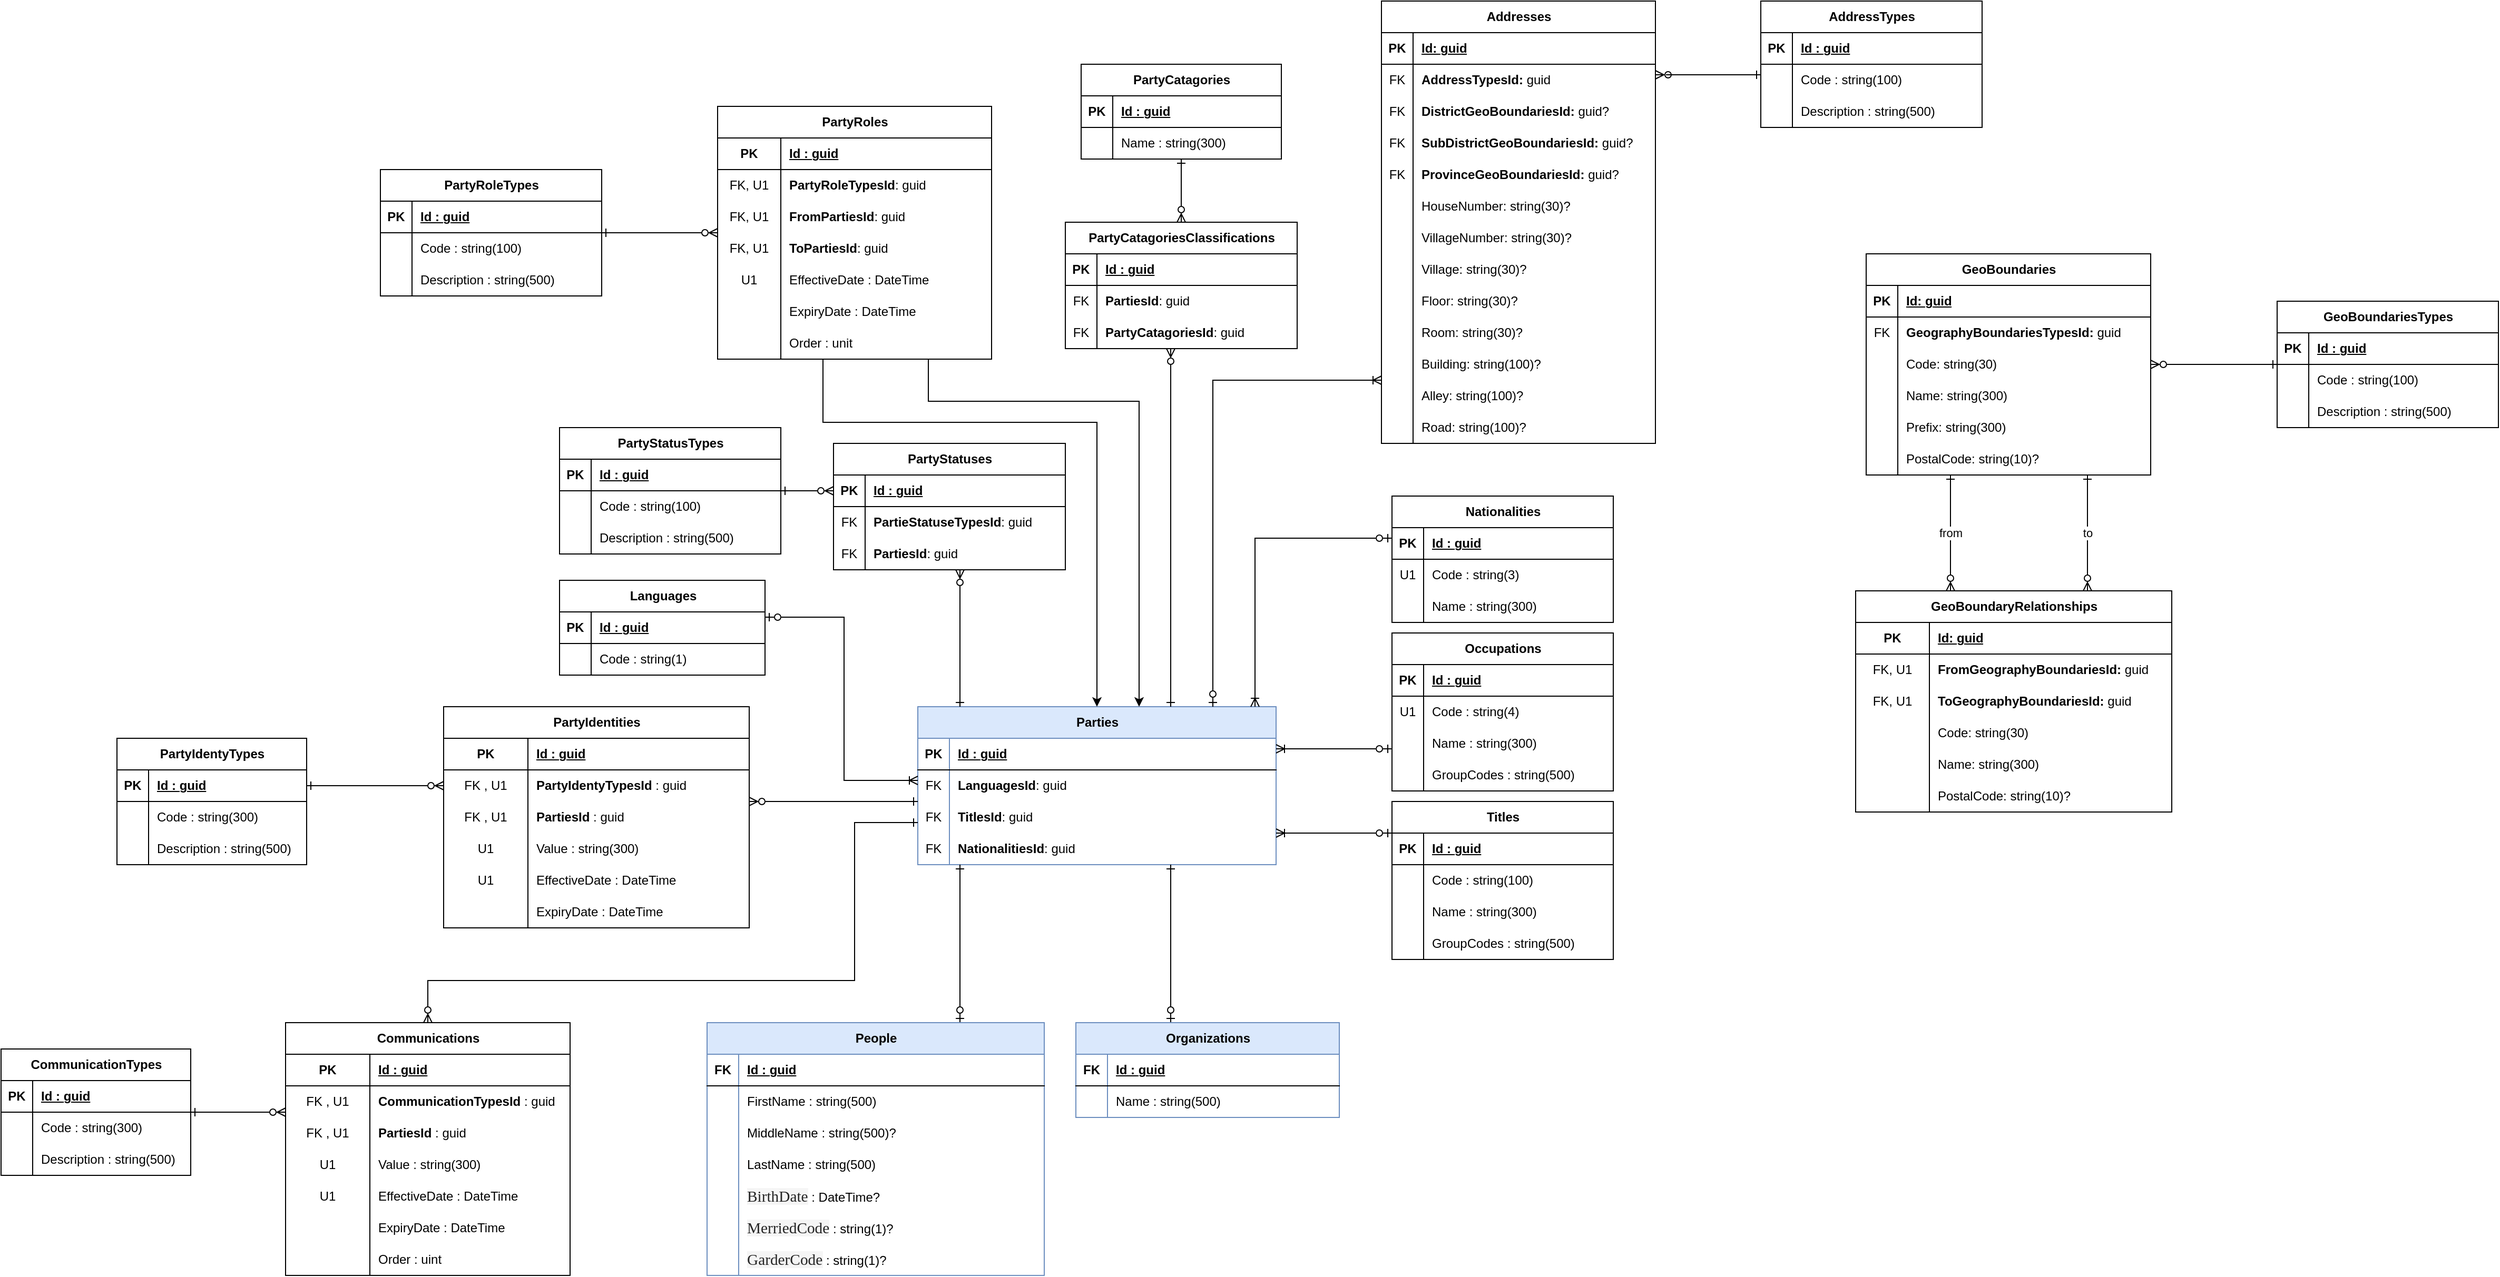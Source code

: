 <mxfile version="27.2.0">
  <diagram name="Page-1" id="dae26kvZWcS3fyKBgKjT">
    <mxGraphModel dx="1677" dy="1539" grid="1" gridSize="10" guides="1" tooltips="1" connect="1" arrows="1" fold="1" page="1" pageScale="1" pageWidth="850" pageHeight="1100" math="0" shadow="0">
      <root>
        <mxCell id="0" />
        <mxCell id="1" parent="0" />
        <mxCell id="3dcIKFIkF4cNfpIye1z1-1" value="Parties" style="shape=table;startSize=30;container=1;collapsible=1;childLayout=tableLayout;fixedRows=1;rowLines=0;fontStyle=1;align=center;resizeLast=1;html=1;fillColor=#dae8fc;strokeColor=#6c8ebf;" vertex="1" parent="1">
          <mxGeometry x="400" y="90" width="340" height="150" as="geometry" />
        </mxCell>
        <mxCell id="3dcIKFIkF4cNfpIye1z1-2" value="" style="shape=tableRow;horizontal=0;startSize=0;swimlaneHead=0;swimlaneBody=0;fillColor=none;collapsible=0;dropTarget=0;points=[[0,0.5],[1,0.5]];portConstraint=eastwest;top=0;left=0;right=0;bottom=1;" vertex="1" parent="3dcIKFIkF4cNfpIye1z1-1">
          <mxGeometry y="30" width="340" height="30" as="geometry" />
        </mxCell>
        <mxCell id="3dcIKFIkF4cNfpIye1z1-3" value="PK" style="shape=partialRectangle;connectable=0;fillColor=none;top=0;left=0;bottom=0;right=0;fontStyle=1;overflow=hidden;whiteSpace=wrap;html=1;" vertex="1" parent="3dcIKFIkF4cNfpIye1z1-2">
          <mxGeometry width="30" height="30" as="geometry">
            <mxRectangle width="30" height="30" as="alternateBounds" />
          </mxGeometry>
        </mxCell>
        <mxCell id="3dcIKFIkF4cNfpIye1z1-4" value="Id : guid" style="shape=partialRectangle;connectable=0;fillColor=none;top=0;left=0;bottom=0;right=0;align=left;spacingLeft=6;fontStyle=5;overflow=hidden;whiteSpace=wrap;html=1;" vertex="1" parent="3dcIKFIkF4cNfpIye1z1-2">
          <mxGeometry x="30" width="310" height="30" as="geometry">
            <mxRectangle width="310" height="30" as="alternateBounds" />
          </mxGeometry>
        </mxCell>
        <mxCell id="3dcIKFIkF4cNfpIye1z1-112" value="" style="shape=tableRow;horizontal=0;startSize=0;swimlaneHead=0;swimlaneBody=0;fillColor=none;collapsible=0;dropTarget=0;points=[[0,0.5],[1,0.5]];portConstraint=eastwest;top=0;left=0;right=0;bottom=0;" vertex="1" parent="3dcIKFIkF4cNfpIye1z1-1">
          <mxGeometry y="60" width="340" height="30" as="geometry" />
        </mxCell>
        <mxCell id="3dcIKFIkF4cNfpIye1z1-113" value="FK" style="shape=partialRectangle;connectable=0;fillColor=none;top=0;left=0;bottom=0;right=0;editable=1;overflow=hidden;whiteSpace=wrap;html=1;" vertex="1" parent="3dcIKFIkF4cNfpIye1z1-112">
          <mxGeometry width="30" height="30" as="geometry">
            <mxRectangle width="30" height="30" as="alternateBounds" />
          </mxGeometry>
        </mxCell>
        <mxCell id="3dcIKFIkF4cNfpIye1z1-114" value="&lt;span style=&quot;font-weight: 700; text-align: center; text-wrap-mode: nowrap;&quot;&gt;LanguagesId&lt;/span&gt;: guid" style="shape=partialRectangle;connectable=0;fillColor=none;top=0;left=0;bottom=0;right=0;align=left;spacingLeft=6;overflow=hidden;whiteSpace=wrap;html=1;" vertex="1" parent="3dcIKFIkF4cNfpIye1z1-112">
          <mxGeometry x="30" width="310" height="30" as="geometry">
            <mxRectangle width="310" height="30" as="alternateBounds" />
          </mxGeometry>
        </mxCell>
        <mxCell id="3dcIKFIkF4cNfpIye1z1-119" value="" style="shape=tableRow;horizontal=0;startSize=0;swimlaneHead=0;swimlaneBody=0;fillColor=none;collapsible=0;dropTarget=0;points=[[0,0.5],[1,0.5]];portConstraint=eastwest;top=0;left=0;right=0;bottom=0;" vertex="1" parent="3dcIKFIkF4cNfpIye1z1-1">
          <mxGeometry y="90" width="340" height="30" as="geometry" />
        </mxCell>
        <mxCell id="3dcIKFIkF4cNfpIye1z1-120" value="FK" style="shape=partialRectangle;connectable=0;fillColor=none;top=0;left=0;bottom=0;right=0;editable=1;overflow=hidden;whiteSpace=wrap;html=1;" vertex="1" parent="3dcIKFIkF4cNfpIye1z1-119">
          <mxGeometry width="30" height="30" as="geometry">
            <mxRectangle width="30" height="30" as="alternateBounds" />
          </mxGeometry>
        </mxCell>
        <mxCell id="3dcIKFIkF4cNfpIye1z1-121" value="&lt;span style=&quot;font-weight: 700; text-align: center; text-wrap-mode: nowrap;&quot;&gt;Titles&lt;/span&gt;&lt;span style=&quot;font-weight: 700; text-align: center; text-wrap-mode: nowrap;&quot;&gt;Id&lt;/span&gt;: guid" style="shape=partialRectangle;connectable=0;fillColor=none;top=0;left=0;bottom=0;right=0;align=left;spacingLeft=6;overflow=hidden;whiteSpace=wrap;html=1;" vertex="1" parent="3dcIKFIkF4cNfpIye1z1-119">
          <mxGeometry x="30" width="310" height="30" as="geometry">
            <mxRectangle width="310" height="30" as="alternateBounds" />
          </mxGeometry>
        </mxCell>
        <mxCell id="3dcIKFIkF4cNfpIye1z1-139" value="" style="shape=tableRow;horizontal=0;startSize=0;swimlaneHead=0;swimlaneBody=0;fillColor=none;collapsible=0;dropTarget=0;points=[[0,0.5],[1,0.5]];portConstraint=eastwest;top=0;left=0;right=0;bottom=0;" vertex="1" parent="3dcIKFIkF4cNfpIye1z1-1">
          <mxGeometry y="120" width="340" height="30" as="geometry" />
        </mxCell>
        <mxCell id="3dcIKFIkF4cNfpIye1z1-140" value="FK" style="shape=partialRectangle;connectable=0;fillColor=none;top=0;left=0;bottom=0;right=0;editable=1;overflow=hidden;whiteSpace=wrap;html=1;" vertex="1" parent="3dcIKFIkF4cNfpIye1z1-139">
          <mxGeometry width="30" height="30" as="geometry">
            <mxRectangle width="30" height="30" as="alternateBounds" />
          </mxGeometry>
        </mxCell>
        <mxCell id="3dcIKFIkF4cNfpIye1z1-141" value="&lt;span style=&quot;font-weight: 700; text-align: center; text-wrap-mode: nowrap;&quot;&gt;Nationalities&lt;/span&gt;&lt;span style=&quot;font-weight: 700; text-align: center; text-wrap-mode: nowrap;&quot;&gt;Id&lt;/span&gt;: guid" style="shape=partialRectangle;connectable=0;fillColor=none;top=0;left=0;bottom=0;right=0;align=left;spacingLeft=6;overflow=hidden;whiteSpace=wrap;html=1;" vertex="1" parent="3dcIKFIkF4cNfpIye1z1-139">
          <mxGeometry x="30" width="310" height="30" as="geometry">
            <mxRectangle width="310" height="30" as="alternateBounds" />
          </mxGeometry>
        </mxCell>
        <mxCell id="3dcIKFIkF4cNfpIye1z1-20" value="PartyIdentities" style="shape=table;startSize=30;container=1;collapsible=1;childLayout=tableLayout;fixedRows=1;rowLines=0;fontStyle=1;align=center;resizeLast=1;html=1;" vertex="1" parent="1">
          <mxGeometry x="-50" y="90" width="290" height="210" as="geometry" />
        </mxCell>
        <mxCell id="3dcIKFIkF4cNfpIye1z1-21" value="" style="shape=tableRow;horizontal=0;startSize=0;swimlaneHead=0;swimlaneBody=0;fillColor=none;collapsible=0;dropTarget=0;points=[[0,0.5],[1,0.5]];portConstraint=eastwest;top=0;left=0;right=0;bottom=1;" vertex="1" parent="3dcIKFIkF4cNfpIye1z1-20">
          <mxGeometry y="30" width="290" height="30" as="geometry" />
        </mxCell>
        <mxCell id="3dcIKFIkF4cNfpIye1z1-22" value="PK" style="shape=partialRectangle;connectable=0;fillColor=none;top=0;left=0;bottom=0;right=0;fontStyle=1;overflow=hidden;whiteSpace=wrap;html=1;" vertex="1" parent="3dcIKFIkF4cNfpIye1z1-21">
          <mxGeometry width="80" height="30" as="geometry">
            <mxRectangle width="80" height="30" as="alternateBounds" />
          </mxGeometry>
        </mxCell>
        <mxCell id="3dcIKFIkF4cNfpIye1z1-23" value="Id : guid" style="shape=partialRectangle;connectable=0;fillColor=none;top=0;left=0;bottom=0;right=0;align=left;spacingLeft=6;fontStyle=5;overflow=hidden;whiteSpace=wrap;html=1;" vertex="1" parent="3dcIKFIkF4cNfpIye1z1-21">
          <mxGeometry x="80" width="210" height="30" as="geometry">
            <mxRectangle width="210" height="30" as="alternateBounds" />
          </mxGeometry>
        </mxCell>
        <mxCell id="3dcIKFIkF4cNfpIye1z1-24" value="" style="shape=tableRow;horizontal=0;startSize=0;swimlaneHead=0;swimlaneBody=0;fillColor=none;collapsible=0;dropTarget=0;points=[[0,0.5],[1,0.5]];portConstraint=eastwest;top=0;left=0;right=0;bottom=0;" vertex="1" parent="3dcIKFIkF4cNfpIye1z1-20">
          <mxGeometry y="60" width="290" height="30" as="geometry" />
        </mxCell>
        <mxCell id="3dcIKFIkF4cNfpIye1z1-25" value="FK , U1" style="shape=partialRectangle;connectable=0;fillColor=none;top=0;left=0;bottom=0;right=0;editable=1;overflow=hidden;whiteSpace=wrap;html=1;" vertex="1" parent="3dcIKFIkF4cNfpIye1z1-24">
          <mxGeometry width="80" height="30" as="geometry">
            <mxRectangle width="80" height="30" as="alternateBounds" />
          </mxGeometry>
        </mxCell>
        <mxCell id="3dcIKFIkF4cNfpIye1z1-26" value="&lt;span style=&quot;font-weight: 700; text-align: center; text-wrap-mode: nowrap;&quot;&gt;PartyIdentyTypesId&lt;/span&gt;&amp;nbsp;: guid" style="shape=partialRectangle;connectable=0;fillColor=none;top=0;left=0;bottom=0;right=0;align=left;spacingLeft=6;overflow=hidden;whiteSpace=wrap;html=1;" vertex="1" parent="3dcIKFIkF4cNfpIye1z1-24">
          <mxGeometry x="80" width="210" height="30" as="geometry">
            <mxRectangle width="210" height="30" as="alternateBounds" />
          </mxGeometry>
        </mxCell>
        <mxCell id="3dcIKFIkF4cNfpIye1z1-188" value="" style="shape=tableRow;horizontal=0;startSize=0;swimlaneHead=0;swimlaneBody=0;fillColor=none;collapsible=0;dropTarget=0;points=[[0,0.5],[1,0.5]];portConstraint=eastwest;top=0;left=0;right=0;bottom=0;" vertex="1" parent="3dcIKFIkF4cNfpIye1z1-20">
          <mxGeometry y="90" width="290" height="30" as="geometry" />
        </mxCell>
        <mxCell id="3dcIKFIkF4cNfpIye1z1-189" value="FK , U1" style="shape=partialRectangle;connectable=0;fillColor=none;top=0;left=0;bottom=0;right=0;editable=1;overflow=hidden;whiteSpace=wrap;html=1;" vertex="1" parent="3dcIKFIkF4cNfpIye1z1-188">
          <mxGeometry width="80" height="30" as="geometry">
            <mxRectangle width="80" height="30" as="alternateBounds" />
          </mxGeometry>
        </mxCell>
        <mxCell id="3dcIKFIkF4cNfpIye1z1-190" value="&lt;span style=&quot;font-weight: 700; text-align: center; text-wrap-mode: nowrap;&quot;&gt;Parties&lt;/span&gt;&lt;span style=&quot;font-weight: 700; text-align: center; text-wrap-mode: nowrap;&quot;&gt;Id&lt;/span&gt;&amp;nbsp;: guid" style="shape=partialRectangle;connectable=0;fillColor=none;top=0;left=0;bottom=0;right=0;align=left;spacingLeft=6;overflow=hidden;whiteSpace=wrap;html=1;" vertex="1" parent="3dcIKFIkF4cNfpIye1z1-188">
          <mxGeometry x="80" width="210" height="30" as="geometry">
            <mxRectangle width="210" height="30" as="alternateBounds" />
          </mxGeometry>
        </mxCell>
        <mxCell id="3dcIKFIkF4cNfpIye1z1-34" value="" style="shape=tableRow;horizontal=0;startSize=0;swimlaneHead=0;swimlaneBody=0;fillColor=none;collapsible=0;dropTarget=0;points=[[0,0.5],[1,0.5]];portConstraint=eastwest;top=0;left=0;right=0;bottom=0;" vertex="1" parent="3dcIKFIkF4cNfpIye1z1-20">
          <mxGeometry y="120" width="290" height="30" as="geometry" />
        </mxCell>
        <mxCell id="3dcIKFIkF4cNfpIye1z1-35" value="U1" style="shape=partialRectangle;connectable=0;fillColor=none;top=0;left=0;bottom=0;right=0;editable=1;overflow=hidden;whiteSpace=wrap;html=1;" vertex="1" parent="3dcIKFIkF4cNfpIye1z1-34">
          <mxGeometry width="80" height="30" as="geometry">
            <mxRectangle width="80" height="30" as="alternateBounds" />
          </mxGeometry>
        </mxCell>
        <mxCell id="3dcIKFIkF4cNfpIye1z1-36" value="Value : string(300)" style="shape=partialRectangle;connectable=0;fillColor=none;top=0;left=0;bottom=0;right=0;align=left;spacingLeft=6;overflow=hidden;whiteSpace=wrap;html=1;" vertex="1" parent="3dcIKFIkF4cNfpIye1z1-34">
          <mxGeometry x="80" width="210" height="30" as="geometry">
            <mxRectangle width="210" height="30" as="alternateBounds" />
          </mxGeometry>
        </mxCell>
        <mxCell id="3dcIKFIkF4cNfpIye1z1-50" value="" style="shape=tableRow;horizontal=0;startSize=0;swimlaneHead=0;swimlaneBody=0;fillColor=none;collapsible=0;dropTarget=0;points=[[0,0.5],[1,0.5]];portConstraint=eastwest;top=0;left=0;right=0;bottom=0;" vertex="1" parent="3dcIKFIkF4cNfpIye1z1-20">
          <mxGeometry y="150" width="290" height="30" as="geometry" />
        </mxCell>
        <mxCell id="3dcIKFIkF4cNfpIye1z1-51" value="U1" style="shape=partialRectangle;connectable=0;fillColor=none;top=0;left=0;bottom=0;right=0;editable=1;overflow=hidden;whiteSpace=wrap;html=1;" vertex="1" parent="3dcIKFIkF4cNfpIye1z1-50">
          <mxGeometry width="80" height="30" as="geometry">
            <mxRectangle width="80" height="30" as="alternateBounds" />
          </mxGeometry>
        </mxCell>
        <mxCell id="3dcIKFIkF4cNfpIye1z1-52" value="EffectiveDate : DateTime" style="shape=partialRectangle;connectable=0;fillColor=none;top=0;left=0;bottom=0;right=0;align=left;spacingLeft=6;overflow=hidden;whiteSpace=wrap;html=1;" vertex="1" parent="3dcIKFIkF4cNfpIye1z1-50">
          <mxGeometry x="80" width="210" height="30" as="geometry">
            <mxRectangle width="210" height="30" as="alternateBounds" />
          </mxGeometry>
        </mxCell>
        <mxCell id="3dcIKFIkF4cNfpIye1z1-53" value="" style="shape=tableRow;horizontal=0;startSize=0;swimlaneHead=0;swimlaneBody=0;fillColor=none;collapsible=0;dropTarget=0;points=[[0,0.5],[1,0.5]];portConstraint=eastwest;top=0;left=0;right=0;bottom=0;" vertex="1" parent="3dcIKFIkF4cNfpIye1z1-20">
          <mxGeometry y="180" width="290" height="30" as="geometry" />
        </mxCell>
        <mxCell id="3dcIKFIkF4cNfpIye1z1-54" value="" style="shape=partialRectangle;connectable=0;fillColor=none;top=0;left=0;bottom=0;right=0;editable=1;overflow=hidden;whiteSpace=wrap;html=1;" vertex="1" parent="3dcIKFIkF4cNfpIye1z1-53">
          <mxGeometry width="80" height="30" as="geometry">
            <mxRectangle width="80" height="30" as="alternateBounds" />
          </mxGeometry>
        </mxCell>
        <mxCell id="3dcIKFIkF4cNfpIye1z1-55" value="ExpiryDate : DateTime" style="shape=partialRectangle;connectable=0;fillColor=none;top=0;left=0;bottom=0;right=0;align=left;spacingLeft=6;overflow=hidden;whiteSpace=wrap;html=1;" vertex="1" parent="3dcIKFIkF4cNfpIye1z1-53">
          <mxGeometry x="80" width="210" height="30" as="geometry">
            <mxRectangle width="210" height="30" as="alternateBounds" />
          </mxGeometry>
        </mxCell>
        <mxCell id="3dcIKFIkF4cNfpIye1z1-27" value="PartyIdentyTypes" style="shape=table;startSize=30;container=1;collapsible=1;childLayout=tableLayout;fixedRows=1;rowLines=0;fontStyle=1;align=center;resizeLast=1;html=1;" vertex="1" parent="1">
          <mxGeometry x="-360" y="120" width="180" height="120" as="geometry" />
        </mxCell>
        <mxCell id="3dcIKFIkF4cNfpIye1z1-28" value="" style="shape=tableRow;horizontal=0;startSize=0;swimlaneHead=0;swimlaneBody=0;fillColor=none;collapsible=0;dropTarget=0;points=[[0,0.5],[1,0.5]];portConstraint=eastwest;top=0;left=0;right=0;bottom=1;" vertex="1" parent="3dcIKFIkF4cNfpIye1z1-27">
          <mxGeometry y="30" width="180" height="30" as="geometry" />
        </mxCell>
        <mxCell id="3dcIKFIkF4cNfpIye1z1-29" value="PK" style="shape=partialRectangle;connectable=0;fillColor=none;top=0;left=0;bottom=0;right=0;fontStyle=1;overflow=hidden;whiteSpace=wrap;html=1;" vertex="1" parent="3dcIKFIkF4cNfpIye1z1-28">
          <mxGeometry width="30" height="30" as="geometry">
            <mxRectangle width="30" height="30" as="alternateBounds" />
          </mxGeometry>
        </mxCell>
        <mxCell id="3dcIKFIkF4cNfpIye1z1-30" value="Id : guid" style="shape=partialRectangle;connectable=0;fillColor=none;top=0;left=0;bottom=0;right=0;align=left;spacingLeft=6;fontStyle=5;overflow=hidden;whiteSpace=wrap;html=1;" vertex="1" parent="3dcIKFIkF4cNfpIye1z1-28">
          <mxGeometry x="30" width="150" height="30" as="geometry">
            <mxRectangle width="150" height="30" as="alternateBounds" />
          </mxGeometry>
        </mxCell>
        <mxCell id="3dcIKFIkF4cNfpIye1z1-31" value="" style="shape=tableRow;horizontal=0;startSize=0;swimlaneHead=0;swimlaneBody=0;fillColor=none;collapsible=0;dropTarget=0;points=[[0,0.5],[1,0.5]];portConstraint=eastwest;top=0;left=0;right=0;bottom=0;" vertex="1" parent="3dcIKFIkF4cNfpIye1z1-27">
          <mxGeometry y="60" width="180" height="30" as="geometry" />
        </mxCell>
        <mxCell id="3dcIKFIkF4cNfpIye1z1-32" value="" style="shape=partialRectangle;connectable=0;fillColor=none;top=0;left=0;bottom=0;right=0;editable=1;overflow=hidden;whiteSpace=wrap;html=1;" vertex="1" parent="3dcIKFIkF4cNfpIye1z1-31">
          <mxGeometry width="30" height="30" as="geometry">
            <mxRectangle width="30" height="30" as="alternateBounds" />
          </mxGeometry>
        </mxCell>
        <mxCell id="3dcIKFIkF4cNfpIye1z1-33" value="Code : string(300)" style="shape=partialRectangle;connectable=0;fillColor=none;top=0;left=0;bottom=0;right=0;align=left;spacingLeft=6;overflow=hidden;whiteSpace=wrap;html=1;" vertex="1" parent="3dcIKFIkF4cNfpIye1z1-31">
          <mxGeometry x="30" width="150" height="30" as="geometry">
            <mxRectangle width="150" height="30" as="alternateBounds" />
          </mxGeometry>
        </mxCell>
        <mxCell id="3dcIKFIkF4cNfpIye1z1-47" value="" style="shape=tableRow;horizontal=0;startSize=0;swimlaneHead=0;swimlaneBody=0;fillColor=none;collapsible=0;dropTarget=0;points=[[0,0.5],[1,0.5]];portConstraint=eastwest;top=0;left=0;right=0;bottom=0;" vertex="1" parent="3dcIKFIkF4cNfpIye1z1-27">
          <mxGeometry y="90" width="180" height="30" as="geometry" />
        </mxCell>
        <mxCell id="3dcIKFIkF4cNfpIye1z1-48" value="" style="shape=partialRectangle;connectable=0;fillColor=none;top=0;left=0;bottom=0;right=0;editable=1;overflow=hidden;whiteSpace=wrap;html=1;" vertex="1" parent="3dcIKFIkF4cNfpIye1z1-47">
          <mxGeometry width="30" height="30" as="geometry">
            <mxRectangle width="30" height="30" as="alternateBounds" />
          </mxGeometry>
        </mxCell>
        <mxCell id="3dcIKFIkF4cNfpIye1z1-49" value="Description : string(500)" style="shape=partialRectangle;connectable=0;fillColor=none;top=0;left=0;bottom=0;right=0;align=left;spacingLeft=6;overflow=hidden;whiteSpace=wrap;html=1;" vertex="1" parent="3dcIKFIkF4cNfpIye1z1-47">
          <mxGeometry x="30" width="150" height="30" as="geometry">
            <mxRectangle width="150" height="30" as="alternateBounds" />
          </mxGeometry>
        </mxCell>
        <mxCell id="3dcIKFIkF4cNfpIye1z1-41" style="edgeStyle=orthogonalEdgeStyle;rounded=0;orthogonalLoop=1;jettySize=auto;html=1;exitX=0;exitY=0.5;exitDx=0;exitDy=0;entryX=1;entryY=0.5;entryDx=0;entryDy=0;endArrow=ERone;endFill=0;startArrow=ERzeroToMany;startFill=0;" edge="1" parent="1" source="3dcIKFIkF4cNfpIye1z1-24" target="3dcIKFIkF4cNfpIye1z1-28">
          <mxGeometry relative="1" as="geometry" />
        </mxCell>
        <mxCell id="3dcIKFIkF4cNfpIye1z1-45" style="edgeStyle=orthogonalEdgeStyle;rounded=0;orthogonalLoop=1;jettySize=auto;html=1;endArrow=ERone;endFill=0;startArrow=ERzeroToMany;startFill=0;" edge="1" parent="1" source="3dcIKFIkF4cNfpIye1z1-20" target="3dcIKFIkF4cNfpIye1z1-1">
          <mxGeometry relative="1" as="geometry">
            <mxPoint x="280" y="250" as="sourcePoint" />
            <mxPoint x="390" y="250" as="targetPoint" />
            <Array as="points">
              <mxPoint x="330" y="180" />
              <mxPoint x="330" y="180" />
            </Array>
          </mxGeometry>
        </mxCell>
        <mxCell id="3dcIKFIkF4cNfpIye1z1-67" style="edgeStyle=orthogonalEdgeStyle;rounded=0;orthogonalLoop=1;jettySize=auto;html=1;startArrow=ERzeroToOne;startFill=0;endArrow=ERone;endFill=0;" edge="1" parent="1" source="3dcIKFIkF4cNfpIye1z1-56" target="3dcIKFIkF4cNfpIye1z1-1">
          <mxGeometry relative="1" as="geometry">
            <Array as="points">
              <mxPoint x="440" y="310" />
              <mxPoint x="440" y="310" />
            </Array>
          </mxGeometry>
        </mxCell>
        <mxCell id="3dcIKFIkF4cNfpIye1z1-56" value="People" style="shape=table;startSize=30;container=1;collapsible=1;childLayout=tableLayout;fixedRows=1;rowLines=0;fontStyle=1;align=center;resizeLast=1;html=1;fillColor=#dae8fc;strokeColor=#6c8ebf;" vertex="1" parent="1">
          <mxGeometry x="200" y="390" width="320" height="240" as="geometry" />
        </mxCell>
        <mxCell id="3dcIKFIkF4cNfpIye1z1-57" value="" style="shape=tableRow;horizontal=0;startSize=0;swimlaneHead=0;swimlaneBody=0;fillColor=none;collapsible=0;dropTarget=0;points=[[0,0.5],[1,0.5]];portConstraint=eastwest;top=0;left=0;right=0;bottom=1;" vertex="1" parent="3dcIKFIkF4cNfpIye1z1-56">
          <mxGeometry y="30" width="320" height="30" as="geometry" />
        </mxCell>
        <mxCell id="3dcIKFIkF4cNfpIye1z1-58" value="FK" style="shape=partialRectangle;connectable=0;fillColor=none;top=0;left=0;bottom=0;right=0;fontStyle=1;overflow=hidden;whiteSpace=wrap;html=1;" vertex="1" parent="3dcIKFIkF4cNfpIye1z1-57">
          <mxGeometry width="30" height="30" as="geometry">
            <mxRectangle width="30" height="30" as="alternateBounds" />
          </mxGeometry>
        </mxCell>
        <mxCell id="3dcIKFIkF4cNfpIye1z1-59" value="Id : guid" style="shape=partialRectangle;connectable=0;fillColor=none;top=0;left=0;bottom=0;right=0;align=left;spacingLeft=6;fontStyle=5;overflow=hidden;whiteSpace=wrap;html=1;" vertex="1" parent="3dcIKFIkF4cNfpIye1z1-57">
          <mxGeometry x="30" width="290" height="30" as="geometry">
            <mxRectangle width="290" height="30" as="alternateBounds" />
          </mxGeometry>
        </mxCell>
        <mxCell id="3dcIKFIkF4cNfpIye1z1-63" value="" style="shape=tableRow;horizontal=0;startSize=0;swimlaneHead=0;swimlaneBody=0;fillColor=none;collapsible=0;dropTarget=0;points=[[0,0.5],[1,0.5]];portConstraint=eastwest;top=0;left=0;right=0;bottom=0;" vertex="1" parent="3dcIKFIkF4cNfpIye1z1-56">
          <mxGeometry y="60" width="320" height="30" as="geometry" />
        </mxCell>
        <mxCell id="3dcIKFIkF4cNfpIye1z1-64" value="" style="shape=partialRectangle;connectable=0;fillColor=none;top=0;left=0;bottom=0;right=0;editable=1;overflow=hidden;whiteSpace=wrap;html=1;" vertex="1" parent="3dcIKFIkF4cNfpIye1z1-63">
          <mxGeometry width="30" height="30" as="geometry">
            <mxRectangle width="30" height="30" as="alternateBounds" />
          </mxGeometry>
        </mxCell>
        <mxCell id="3dcIKFIkF4cNfpIye1z1-65" value="FirstName : string(500)" style="shape=partialRectangle;connectable=0;fillColor=none;top=0;left=0;bottom=0;right=0;align=left;spacingLeft=6;overflow=hidden;whiteSpace=wrap;html=1;" vertex="1" parent="3dcIKFIkF4cNfpIye1z1-63">
          <mxGeometry x="30" width="290" height="30" as="geometry">
            <mxRectangle width="290" height="30" as="alternateBounds" />
          </mxGeometry>
        </mxCell>
        <mxCell id="3dcIKFIkF4cNfpIye1z1-68" value="" style="shape=tableRow;horizontal=0;startSize=0;swimlaneHead=0;swimlaneBody=0;fillColor=none;collapsible=0;dropTarget=0;points=[[0,0.5],[1,0.5]];portConstraint=eastwest;top=0;left=0;right=0;bottom=0;" vertex="1" parent="3dcIKFIkF4cNfpIye1z1-56">
          <mxGeometry y="90" width="320" height="30" as="geometry" />
        </mxCell>
        <mxCell id="3dcIKFIkF4cNfpIye1z1-69" value="" style="shape=partialRectangle;connectable=0;fillColor=none;top=0;left=0;bottom=0;right=0;editable=1;overflow=hidden;whiteSpace=wrap;html=1;" vertex="1" parent="3dcIKFIkF4cNfpIye1z1-68">
          <mxGeometry width="30" height="30" as="geometry">
            <mxRectangle width="30" height="30" as="alternateBounds" />
          </mxGeometry>
        </mxCell>
        <mxCell id="3dcIKFIkF4cNfpIye1z1-70" value="MiddleName : string(500)?" style="shape=partialRectangle;connectable=0;fillColor=none;top=0;left=0;bottom=0;right=0;align=left;spacingLeft=6;overflow=hidden;whiteSpace=wrap;html=1;" vertex="1" parent="3dcIKFIkF4cNfpIye1z1-68">
          <mxGeometry x="30" width="290" height="30" as="geometry">
            <mxRectangle width="290" height="30" as="alternateBounds" />
          </mxGeometry>
        </mxCell>
        <mxCell id="3dcIKFIkF4cNfpIye1z1-71" value="" style="shape=tableRow;horizontal=0;startSize=0;swimlaneHead=0;swimlaneBody=0;fillColor=none;collapsible=0;dropTarget=0;points=[[0,0.5],[1,0.5]];portConstraint=eastwest;top=0;left=0;right=0;bottom=0;" vertex="1" parent="3dcIKFIkF4cNfpIye1z1-56">
          <mxGeometry y="120" width="320" height="30" as="geometry" />
        </mxCell>
        <mxCell id="3dcIKFIkF4cNfpIye1z1-72" value="" style="shape=partialRectangle;connectable=0;fillColor=none;top=0;left=0;bottom=0;right=0;editable=1;overflow=hidden;whiteSpace=wrap;html=1;" vertex="1" parent="3dcIKFIkF4cNfpIye1z1-71">
          <mxGeometry width="30" height="30" as="geometry">
            <mxRectangle width="30" height="30" as="alternateBounds" />
          </mxGeometry>
        </mxCell>
        <mxCell id="3dcIKFIkF4cNfpIye1z1-73" value="LastName : string(500)" style="shape=partialRectangle;connectable=0;fillColor=none;top=0;left=0;bottom=0;right=0;align=left;spacingLeft=6;overflow=hidden;whiteSpace=wrap;html=1;" vertex="1" parent="3dcIKFIkF4cNfpIye1z1-71">
          <mxGeometry x="30" width="290" height="30" as="geometry">
            <mxRectangle width="290" height="30" as="alternateBounds" />
          </mxGeometry>
        </mxCell>
        <mxCell id="3dcIKFIkF4cNfpIye1z1-123" value="" style="shape=tableRow;horizontal=0;startSize=0;swimlaneHead=0;swimlaneBody=0;fillColor=none;collapsible=0;dropTarget=0;points=[[0,0.5],[1,0.5]];portConstraint=eastwest;top=0;left=0;right=0;bottom=0;" vertex="1" parent="3dcIKFIkF4cNfpIye1z1-56">
          <mxGeometry y="150" width="320" height="30" as="geometry" />
        </mxCell>
        <mxCell id="3dcIKFIkF4cNfpIye1z1-124" value="" style="shape=partialRectangle;connectable=0;fillColor=none;top=0;left=0;bottom=0;right=0;editable=1;overflow=hidden;whiteSpace=wrap;html=1;" vertex="1" parent="3dcIKFIkF4cNfpIye1z1-123">
          <mxGeometry width="30" height="30" as="geometry">
            <mxRectangle width="30" height="30" as="alternateBounds" />
          </mxGeometry>
        </mxCell>
        <mxCell id="3dcIKFIkF4cNfpIye1z1-125" value="&lt;span style=&quot;color: rgb(36, 36, 36); font-family: &amp;quot;Aptos Narrow&amp;quot;, Calibri, &amp;quot;sans-serif&amp;quot;, &amp;quot;Mongolian Baiti&amp;quot;, &amp;quot;Microsoft Yi Baiti&amp;quot;, &amp;quot;Javanese Text&amp;quot;, &amp;quot;Yu Gothic&amp;quot;; font-size: 14.667px; white-space-collapse: preserve; background-color: rgb(245, 245, 245);&quot;&gt;BirthDate&lt;/span&gt;&amp;nbsp;: DateTime?" style="shape=partialRectangle;connectable=0;fillColor=none;top=0;left=0;bottom=0;right=0;align=left;spacingLeft=6;overflow=hidden;whiteSpace=wrap;html=1;" vertex="1" parent="3dcIKFIkF4cNfpIye1z1-123">
          <mxGeometry x="30" width="290" height="30" as="geometry">
            <mxRectangle width="290" height="30" as="alternateBounds" />
          </mxGeometry>
        </mxCell>
        <mxCell id="3dcIKFIkF4cNfpIye1z1-157" value="" style="shape=tableRow;horizontal=0;startSize=0;swimlaneHead=0;swimlaneBody=0;fillColor=none;collapsible=0;dropTarget=0;points=[[0,0.5],[1,0.5]];portConstraint=eastwest;top=0;left=0;right=0;bottom=0;" vertex="1" parent="3dcIKFIkF4cNfpIye1z1-56">
          <mxGeometry y="180" width="320" height="30" as="geometry" />
        </mxCell>
        <mxCell id="3dcIKFIkF4cNfpIye1z1-158" value="" style="shape=partialRectangle;connectable=0;fillColor=none;top=0;left=0;bottom=0;right=0;editable=1;overflow=hidden;whiteSpace=wrap;html=1;" vertex="1" parent="3dcIKFIkF4cNfpIye1z1-157">
          <mxGeometry width="30" height="30" as="geometry">
            <mxRectangle width="30" height="30" as="alternateBounds" />
          </mxGeometry>
        </mxCell>
        <mxCell id="3dcIKFIkF4cNfpIye1z1-159" value="&lt;span style=&quot;color: rgb(36, 36, 36); font-family: &amp;quot;Aptos Narrow&amp;quot;, Calibri, &amp;quot;sans-serif&amp;quot;, &amp;quot;Mongolian Baiti&amp;quot;, &amp;quot;Microsoft Yi Baiti&amp;quot;, &amp;quot;Javanese Text&amp;quot;, &amp;quot;Yu Gothic&amp;quot;; font-size: 14.667px; white-space-collapse: preserve; background-color: rgb(245, 245, 245);&quot;&gt;MerriedCode&lt;/span&gt;&amp;nbsp;: string(1)?" style="shape=partialRectangle;connectable=0;fillColor=none;top=0;left=0;bottom=0;right=0;align=left;spacingLeft=6;overflow=hidden;whiteSpace=wrap;html=1;" vertex="1" parent="3dcIKFIkF4cNfpIye1z1-157">
          <mxGeometry x="30" width="290" height="30" as="geometry">
            <mxRectangle width="290" height="30" as="alternateBounds" />
          </mxGeometry>
        </mxCell>
        <mxCell id="3dcIKFIkF4cNfpIye1z1-240" value="" style="shape=tableRow;horizontal=0;startSize=0;swimlaneHead=0;swimlaneBody=0;fillColor=none;collapsible=0;dropTarget=0;points=[[0,0.5],[1,0.5]];portConstraint=eastwest;top=0;left=0;right=0;bottom=0;" vertex="1" parent="3dcIKFIkF4cNfpIye1z1-56">
          <mxGeometry y="210" width="320" height="30" as="geometry" />
        </mxCell>
        <mxCell id="3dcIKFIkF4cNfpIye1z1-241" value="" style="shape=partialRectangle;connectable=0;fillColor=none;top=0;left=0;bottom=0;right=0;editable=1;overflow=hidden;whiteSpace=wrap;html=1;" vertex="1" parent="3dcIKFIkF4cNfpIye1z1-240">
          <mxGeometry width="30" height="30" as="geometry">
            <mxRectangle width="30" height="30" as="alternateBounds" />
          </mxGeometry>
        </mxCell>
        <mxCell id="3dcIKFIkF4cNfpIye1z1-242" value="&lt;span style=&quot;color: rgb(36, 36, 36); font-family: &amp;quot;Aptos Narrow&amp;quot;, Calibri, &amp;quot;sans-serif&amp;quot;, &amp;quot;Mongolian Baiti&amp;quot;, &amp;quot;Microsoft Yi Baiti&amp;quot;, &amp;quot;Javanese Text&amp;quot;, &amp;quot;Yu Gothic&amp;quot;; font-size: 14.667px; white-space-collapse: preserve; background-color: rgb(245, 245, 245);&quot;&gt;GarderCode&lt;/span&gt;&amp;nbsp;: string(1)?" style="shape=partialRectangle;connectable=0;fillColor=none;top=0;left=0;bottom=0;right=0;align=left;spacingLeft=6;overflow=hidden;whiteSpace=wrap;html=1;" vertex="1" parent="3dcIKFIkF4cNfpIye1z1-240">
          <mxGeometry x="30" width="290" height="30" as="geometry">
            <mxRectangle width="290" height="30" as="alternateBounds" />
          </mxGeometry>
        </mxCell>
        <mxCell id="3dcIKFIkF4cNfpIye1z1-74" value="Titles" style="shape=table;startSize=30;container=1;collapsible=1;childLayout=tableLayout;fixedRows=1;rowLines=0;fontStyle=1;align=center;resizeLast=1;html=1;" vertex="1" parent="1">
          <mxGeometry x="850" y="180" width="210" height="150" as="geometry" />
        </mxCell>
        <mxCell id="3dcIKFIkF4cNfpIye1z1-75" value="" style="shape=tableRow;horizontal=0;startSize=0;swimlaneHead=0;swimlaneBody=0;fillColor=none;collapsible=0;dropTarget=0;points=[[0,0.5],[1,0.5]];portConstraint=eastwest;top=0;left=0;right=0;bottom=1;" vertex="1" parent="3dcIKFIkF4cNfpIye1z1-74">
          <mxGeometry y="30" width="210" height="30" as="geometry" />
        </mxCell>
        <mxCell id="3dcIKFIkF4cNfpIye1z1-76" value="PK" style="shape=partialRectangle;connectable=0;fillColor=none;top=0;left=0;bottom=0;right=0;fontStyle=1;overflow=hidden;whiteSpace=wrap;html=1;" vertex="1" parent="3dcIKFIkF4cNfpIye1z1-75">
          <mxGeometry width="30" height="30" as="geometry">
            <mxRectangle width="30" height="30" as="alternateBounds" />
          </mxGeometry>
        </mxCell>
        <mxCell id="3dcIKFIkF4cNfpIye1z1-77" value="Id : guid" style="shape=partialRectangle;connectable=0;fillColor=none;top=0;left=0;bottom=0;right=0;align=left;spacingLeft=6;fontStyle=5;overflow=hidden;whiteSpace=wrap;html=1;" vertex="1" parent="3dcIKFIkF4cNfpIye1z1-75">
          <mxGeometry x="30" width="180" height="30" as="geometry">
            <mxRectangle width="180" height="30" as="alternateBounds" />
          </mxGeometry>
        </mxCell>
        <mxCell id="3dcIKFIkF4cNfpIye1z1-78" value="" style="shape=tableRow;horizontal=0;startSize=0;swimlaneHead=0;swimlaneBody=0;fillColor=none;collapsible=0;dropTarget=0;points=[[0,0.5],[1,0.5]];portConstraint=eastwest;top=0;left=0;right=0;bottom=0;" vertex="1" parent="3dcIKFIkF4cNfpIye1z1-74">
          <mxGeometry y="60" width="210" height="30" as="geometry" />
        </mxCell>
        <mxCell id="3dcIKFIkF4cNfpIye1z1-79" value="" style="shape=partialRectangle;connectable=0;fillColor=none;top=0;left=0;bottom=0;right=0;editable=1;overflow=hidden;whiteSpace=wrap;html=1;" vertex="1" parent="3dcIKFIkF4cNfpIye1z1-78">
          <mxGeometry width="30" height="30" as="geometry">
            <mxRectangle width="30" height="30" as="alternateBounds" />
          </mxGeometry>
        </mxCell>
        <mxCell id="3dcIKFIkF4cNfpIye1z1-80" value="Code : string(100)" style="shape=partialRectangle;connectable=0;fillColor=none;top=0;left=0;bottom=0;right=0;align=left;spacingLeft=6;overflow=hidden;whiteSpace=wrap;html=1;" vertex="1" parent="3dcIKFIkF4cNfpIye1z1-78">
          <mxGeometry x="30" width="180" height="30" as="geometry">
            <mxRectangle width="180" height="30" as="alternateBounds" />
          </mxGeometry>
        </mxCell>
        <mxCell id="3dcIKFIkF4cNfpIye1z1-81" value="" style="shape=tableRow;horizontal=0;startSize=0;swimlaneHead=0;swimlaneBody=0;fillColor=none;collapsible=0;dropTarget=0;points=[[0,0.5],[1,0.5]];portConstraint=eastwest;top=0;left=0;right=0;bottom=0;" vertex="1" parent="3dcIKFIkF4cNfpIye1z1-74">
          <mxGeometry y="90" width="210" height="30" as="geometry" />
        </mxCell>
        <mxCell id="3dcIKFIkF4cNfpIye1z1-82" value="" style="shape=partialRectangle;connectable=0;fillColor=none;top=0;left=0;bottom=0;right=0;editable=1;overflow=hidden;whiteSpace=wrap;html=1;" vertex="1" parent="3dcIKFIkF4cNfpIye1z1-81">
          <mxGeometry width="30" height="30" as="geometry">
            <mxRectangle width="30" height="30" as="alternateBounds" />
          </mxGeometry>
        </mxCell>
        <mxCell id="3dcIKFIkF4cNfpIye1z1-83" value="Name : string(300)" style="shape=partialRectangle;connectable=0;fillColor=none;top=0;left=0;bottom=0;right=0;align=left;spacingLeft=6;overflow=hidden;whiteSpace=wrap;html=1;" vertex="1" parent="3dcIKFIkF4cNfpIye1z1-81">
          <mxGeometry x="30" width="180" height="30" as="geometry">
            <mxRectangle width="180" height="30" as="alternateBounds" />
          </mxGeometry>
        </mxCell>
        <mxCell id="3dcIKFIkF4cNfpIye1z1-116" value="" style="shape=tableRow;horizontal=0;startSize=0;swimlaneHead=0;swimlaneBody=0;fillColor=none;collapsible=0;dropTarget=0;points=[[0,0.5],[1,0.5]];portConstraint=eastwest;top=0;left=0;right=0;bottom=0;" vertex="1" parent="3dcIKFIkF4cNfpIye1z1-74">
          <mxGeometry y="120" width="210" height="30" as="geometry" />
        </mxCell>
        <mxCell id="3dcIKFIkF4cNfpIye1z1-117" value="" style="shape=partialRectangle;connectable=0;fillColor=none;top=0;left=0;bottom=0;right=0;editable=1;overflow=hidden;whiteSpace=wrap;html=1;" vertex="1" parent="3dcIKFIkF4cNfpIye1z1-116">
          <mxGeometry width="30" height="30" as="geometry">
            <mxRectangle width="30" height="30" as="alternateBounds" />
          </mxGeometry>
        </mxCell>
        <mxCell id="3dcIKFIkF4cNfpIye1z1-118" value="GroupCodes : string(5&lt;span style=&quot;background-color: transparent; color: light-dark(rgb(0, 0, 0), rgb(255, 255, 255));&quot;&gt;00)&lt;/span&gt;" style="shape=partialRectangle;connectable=0;fillColor=none;top=0;left=0;bottom=0;right=0;align=left;spacingLeft=6;overflow=hidden;whiteSpace=wrap;html=1;" vertex="1" parent="3dcIKFIkF4cNfpIye1z1-116">
          <mxGeometry x="30" width="180" height="30" as="geometry">
            <mxRectangle width="180" height="30" as="alternateBounds" />
          </mxGeometry>
        </mxCell>
        <mxCell id="3dcIKFIkF4cNfpIye1z1-101" style="edgeStyle=orthogonalEdgeStyle;rounded=0;orthogonalLoop=1;jettySize=auto;html=1;endArrow=ERone;endFill=0;startArrow=ERzeroToOne;startFill=0;" edge="1" parent="1" source="3dcIKFIkF4cNfpIye1z1-87" target="3dcIKFIkF4cNfpIye1z1-1">
          <mxGeometry relative="1" as="geometry">
            <Array as="points">
              <mxPoint x="640" y="310" />
              <mxPoint x="640" y="310" />
            </Array>
          </mxGeometry>
        </mxCell>
        <mxCell id="3dcIKFIkF4cNfpIye1z1-87" value="Organizations" style="shape=table;startSize=30;container=1;collapsible=1;childLayout=tableLayout;fixedRows=1;rowLines=0;fontStyle=1;align=center;resizeLast=1;html=1;fillColor=#dae8fc;strokeColor=#6c8ebf;" vertex="1" parent="1">
          <mxGeometry x="550" y="390" width="250" height="90" as="geometry" />
        </mxCell>
        <mxCell id="3dcIKFIkF4cNfpIye1z1-88" value="" style="shape=tableRow;horizontal=0;startSize=0;swimlaneHead=0;swimlaneBody=0;fillColor=none;collapsible=0;dropTarget=0;points=[[0,0.5],[1,0.5]];portConstraint=eastwest;top=0;left=0;right=0;bottom=1;" vertex="1" parent="3dcIKFIkF4cNfpIye1z1-87">
          <mxGeometry y="30" width="250" height="30" as="geometry" />
        </mxCell>
        <mxCell id="3dcIKFIkF4cNfpIye1z1-89" value="FK" style="shape=partialRectangle;connectable=0;fillColor=none;top=0;left=0;bottom=0;right=0;fontStyle=1;overflow=hidden;whiteSpace=wrap;html=1;" vertex="1" parent="3dcIKFIkF4cNfpIye1z1-88">
          <mxGeometry width="30" height="30" as="geometry">
            <mxRectangle width="30" height="30" as="alternateBounds" />
          </mxGeometry>
        </mxCell>
        <mxCell id="3dcIKFIkF4cNfpIye1z1-90" value="Id : guid" style="shape=partialRectangle;connectable=0;fillColor=none;top=0;left=0;bottom=0;right=0;align=left;spacingLeft=6;fontStyle=5;overflow=hidden;whiteSpace=wrap;html=1;" vertex="1" parent="3dcIKFIkF4cNfpIye1z1-88">
          <mxGeometry x="30" width="220" height="30" as="geometry">
            <mxRectangle width="220" height="30" as="alternateBounds" />
          </mxGeometry>
        </mxCell>
        <mxCell id="3dcIKFIkF4cNfpIye1z1-348" value="" style="shape=tableRow;horizontal=0;startSize=0;swimlaneHead=0;swimlaneBody=0;fillColor=none;collapsible=0;dropTarget=0;points=[[0,0.5],[1,0.5]];portConstraint=eastwest;top=0;left=0;right=0;bottom=0;" vertex="1" parent="3dcIKFIkF4cNfpIye1z1-87">
          <mxGeometry y="60" width="250" height="30" as="geometry" />
        </mxCell>
        <mxCell id="3dcIKFIkF4cNfpIye1z1-349" value="" style="shape=partialRectangle;connectable=0;fillColor=none;top=0;left=0;bottom=0;right=0;editable=1;overflow=hidden;whiteSpace=wrap;html=1;" vertex="1" parent="3dcIKFIkF4cNfpIye1z1-348">
          <mxGeometry width="30" height="30" as="geometry">
            <mxRectangle width="30" height="30" as="alternateBounds" />
          </mxGeometry>
        </mxCell>
        <mxCell id="3dcIKFIkF4cNfpIye1z1-350" value="Name : string(500)" style="shape=partialRectangle;connectable=0;fillColor=none;top=0;left=0;bottom=0;right=0;align=left;spacingLeft=6;overflow=hidden;whiteSpace=wrap;html=1;" vertex="1" parent="3dcIKFIkF4cNfpIye1z1-348">
          <mxGeometry x="30" width="220" height="30" as="geometry">
            <mxRectangle width="220" height="30" as="alternateBounds" />
          </mxGeometry>
        </mxCell>
        <mxCell id="3dcIKFIkF4cNfpIye1z1-102" value="Languages" style="shape=table;startSize=30;container=1;collapsible=1;childLayout=tableLayout;fixedRows=1;rowLines=0;fontStyle=1;align=center;resizeLast=1;html=1;" vertex="1" parent="1">
          <mxGeometry x="60" y="-30" width="195" height="90" as="geometry" />
        </mxCell>
        <mxCell id="3dcIKFIkF4cNfpIye1z1-103" value="" style="shape=tableRow;horizontal=0;startSize=0;swimlaneHead=0;swimlaneBody=0;fillColor=none;collapsible=0;dropTarget=0;points=[[0,0.5],[1,0.5]];portConstraint=eastwest;top=0;left=0;right=0;bottom=1;" vertex="1" parent="3dcIKFIkF4cNfpIye1z1-102">
          <mxGeometry y="30" width="195" height="30" as="geometry" />
        </mxCell>
        <mxCell id="3dcIKFIkF4cNfpIye1z1-104" value="PK" style="shape=partialRectangle;connectable=0;fillColor=none;top=0;left=0;bottom=0;right=0;fontStyle=1;overflow=hidden;whiteSpace=wrap;html=1;" vertex="1" parent="3dcIKFIkF4cNfpIye1z1-103">
          <mxGeometry width="30" height="30" as="geometry">
            <mxRectangle width="30" height="30" as="alternateBounds" />
          </mxGeometry>
        </mxCell>
        <mxCell id="3dcIKFIkF4cNfpIye1z1-105" value="Id : guid" style="shape=partialRectangle;connectable=0;fillColor=none;top=0;left=0;bottom=0;right=0;align=left;spacingLeft=6;fontStyle=5;overflow=hidden;whiteSpace=wrap;html=1;" vertex="1" parent="3dcIKFIkF4cNfpIye1z1-103">
          <mxGeometry x="30" width="165" height="30" as="geometry">
            <mxRectangle width="165" height="30" as="alternateBounds" />
          </mxGeometry>
        </mxCell>
        <mxCell id="3dcIKFIkF4cNfpIye1z1-109" value="" style="shape=tableRow;horizontal=0;startSize=0;swimlaneHead=0;swimlaneBody=0;fillColor=none;collapsible=0;dropTarget=0;points=[[0,0.5],[1,0.5]];portConstraint=eastwest;top=0;left=0;right=0;bottom=0;" vertex="1" parent="3dcIKFIkF4cNfpIye1z1-102">
          <mxGeometry y="60" width="195" height="30" as="geometry" />
        </mxCell>
        <mxCell id="3dcIKFIkF4cNfpIye1z1-110" value="" style="shape=partialRectangle;connectable=0;fillColor=none;top=0;left=0;bottom=0;right=0;editable=1;overflow=hidden;whiteSpace=wrap;html=1;" vertex="1" parent="3dcIKFIkF4cNfpIye1z1-109">
          <mxGeometry width="30" height="30" as="geometry">
            <mxRectangle width="30" height="30" as="alternateBounds" />
          </mxGeometry>
        </mxCell>
        <mxCell id="3dcIKFIkF4cNfpIye1z1-111" value="Code : string(1)" style="shape=partialRectangle;connectable=0;fillColor=none;top=0;left=0;bottom=0;right=0;align=left;spacingLeft=6;overflow=hidden;whiteSpace=wrap;html=1;" vertex="1" parent="3dcIKFIkF4cNfpIye1z1-109">
          <mxGeometry x="30" width="165" height="30" as="geometry">
            <mxRectangle width="165" height="30" as="alternateBounds" />
          </mxGeometry>
        </mxCell>
        <mxCell id="3dcIKFIkF4cNfpIye1z1-115" style="edgeStyle=orthogonalEdgeStyle;rounded=0;orthogonalLoop=1;jettySize=auto;html=1;endArrow=ERzeroToOne;endFill=0;startArrow=ERoneToMany;startFill=0;" edge="1" parent="1" source="3dcIKFIkF4cNfpIye1z1-1" target="3dcIKFIkF4cNfpIye1z1-102">
          <mxGeometry relative="1" as="geometry">
            <mxPoint x="570" y="220" as="sourcePoint" />
            <mxPoint x="380" y="220" as="targetPoint" />
            <Array as="points">
              <mxPoint x="330" y="160" />
              <mxPoint x="330" y="5" />
            </Array>
          </mxGeometry>
        </mxCell>
        <mxCell id="3dcIKFIkF4cNfpIye1z1-122" style="edgeStyle=orthogonalEdgeStyle;rounded=0;orthogonalLoop=1;jettySize=auto;html=1;endArrow=ERzeroToOne;endFill=0;startArrow=ERoneToMany;startFill=0;" edge="1" parent="1" source="3dcIKFIkF4cNfpIye1z1-1" target="3dcIKFIkF4cNfpIye1z1-74">
          <mxGeometry relative="1" as="geometry">
            <mxPoint x="665" y="510" as="sourcePoint" />
            <mxPoint x="620" y="280" as="targetPoint" />
            <Array as="points">
              <mxPoint x="790" y="210" />
              <mxPoint x="790" y="210" />
            </Array>
          </mxGeometry>
        </mxCell>
        <mxCell id="3dcIKFIkF4cNfpIye1z1-126" value="Nationalities" style="shape=table;startSize=30;container=1;collapsible=1;childLayout=tableLayout;fixedRows=1;rowLines=0;fontStyle=1;align=center;resizeLast=1;html=1;" vertex="1" parent="1">
          <mxGeometry x="850" y="-110" width="210" height="120" as="geometry" />
        </mxCell>
        <mxCell id="3dcIKFIkF4cNfpIye1z1-127" value="" style="shape=tableRow;horizontal=0;startSize=0;swimlaneHead=0;swimlaneBody=0;fillColor=none;collapsible=0;dropTarget=0;points=[[0,0.5],[1,0.5]];portConstraint=eastwest;top=0;left=0;right=0;bottom=1;" vertex="1" parent="3dcIKFIkF4cNfpIye1z1-126">
          <mxGeometry y="30" width="210" height="30" as="geometry" />
        </mxCell>
        <mxCell id="3dcIKFIkF4cNfpIye1z1-128" value="PK" style="shape=partialRectangle;connectable=0;fillColor=none;top=0;left=0;bottom=0;right=0;fontStyle=1;overflow=hidden;whiteSpace=wrap;html=1;" vertex="1" parent="3dcIKFIkF4cNfpIye1z1-127">
          <mxGeometry width="30" height="30" as="geometry">
            <mxRectangle width="30" height="30" as="alternateBounds" />
          </mxGeometry>
        </mxCell>
        <mxCell id="3dcIKFIkF4cNfpIye1z1-129" value="Id : guid" style="shape=partialRectangle;connectable=0;fillColor=none;top=0;left=0;bottom=0;right=0;align=left;spacingLeft=6;fontStyle=5;overflow=hidden;whiteSpace=wrap;html=1;" vertex="1" parent="3dcIKFIkF4cNfpIye1z1-127">
          <mxGeometry x="30" width="180" height="30" as="geometry">
            <mxRectangle width="180" height="30" as="alternateBounds" />
          </mxGeometry>
        </mxCell>
        <mxCell id="3dcIKFIkF4cNfpIye1z1-130" value="" style="shape=tableRow;horizontal=0;startSize=0;swimlaneHead=0;swimlaneBody=0;fillColor=none;collapsible=0;dropTarget=0;points=[[0,0.5],[1,0.5]];portConstraint=eastwest;top=0;left=0;right=0;bottom=0;" vertex="1" parent="3dcIKFIkF4cNfpIye1z1-126">
          <mxGeometry y="60" width="210" height="30" as="geometry" />
        </mxCell>
        <mxCell id="3dcIKFIkF4cNfpIye1z1-131" value="U1" style="shape=partialRectangle;connectable=0;fillColor=none;top=0;left=0;bottom=0;right=0;editable=1;overflow=hidden;whiteSpace=wrap;html=1;" vertex="1" parent="3dcIKFIkF4cNfpIye1z1-130">
          <mxGeometry width="30" height="30" as="geometry">
            <mxRectangle width="30" height="30" as="alternateBounds" />
          </mxGeometry>
        </mxCell>
        <mxCell id="3dcIKFIkF4cNfpIye1z1-132" value="Code : string(3)" style="shape=partialRectangle;connectable=0;fillColor=none;top=0;left=0;bottom=0;right=0;align=left;spacingLeft=6;overflow=hidden;whiteSpace=wrap;html=1;" vertex="1" parent="3dcIKFIkF4cNfpIye1z1-130">
          <mxGeometry x="30" width="180" height="30" as="geometry">
            <mxRectangle width="180" height="30" as="alternateBounds" />
          </mxGeometry>
        </mxCell>
        <mxCell id="3dcIKFIkF4cNfpIye1z1-133" value="" style="shape=tableRow;horizontal=0;startSize=0;swimlaneHead=0;swimlaneBody=0;fillColor=none;collapsible=0;dropTarget=0;points=[[0,0.5],[1,0.5]];portConstraint=eastwest;top=0;left=0;right=0;bottom=0;" vertex="1" parent="3dcIKFIkF4cNfpIye1z1-126">
          <mxGeometry y="90" width="210" height="30" as="geometry" />
        </mxCell>
        <mxCell id="3dcIKFIkF4cNfpIye1z1-134" value="" style="shape=partialRectangle;connectable=0;fillColor=none;top=0;left=0;bottom=0;right=0;editable=1;overflow=hidden;whiteSpace=wrap;html=1;" vertex="1" parent="3dcIKFIkF4cNfpIye1z1-133">
          <mxGeometry width="30" height="30" as="geometry">
            <mxRectangle width="30" height="30" as="alternateBounds" />
          </mxGeometry>
        </mxCell>
        <mxCell id="3dcIKFIkF4cNfpIye1z1-135" value="Name : string(300)" style="shape=partialRectangle;connectable=0;fillColor=none;top=0;left=0;bottom=0;right=0;align=left;spacingLeft=6;overflow=hidden;whiteSpace=wrap;html=1;" vertex="1" parent="3dcIKFIkF4cNfpIye1z1-133">
          <mxGeometry x="30" width="180" height="30" as="geometry">
            <mxRectangle width="180" height="30" as="alternateBounds" />
          </mxGeometry>
        </mxCell>
        <mxCell id="3dcIKFIkF4cNfpIye1z1-143" style="edgeStyle=orthogonalEdgeStyle;rounded=0;orthogonalLoop=1;jettySize=auto;html=1;endArrow=ERzeroToOne;endFill=0;startArrow=ERoneToMany;startFill=0;" edge="1" parent="1" source="3dcIKFIkF4cNfpIye1z1-1" target="3dcIKFIkF4cNfpIye1z1-126">
          <mxGeometry relative="1" as="geometry">
            <mxPoint x="770" y="70" as="sourcePoint" />
            <mxPoint x="910" y="70" as="targetPoint" />
            <Array as="points">
              <mxPoint x="720" y="-70" />
            </Array>
          </mxGeometry>
        </mxCell>
        <mxCell id="3dcIKFIkF4cNfpIye1z1-144" value="Occupations" style="shape=table;startSize=30;container=1;collapsible=1;childLayout=tableLayout;fixedRows=1;rowLines=0;fontStyle=1;align=center;resizeLast=1;html=1;" vertex="1" parent="1">
          <mxGeometry x="850" y="20" width="210" height="150" as="geometry" />
        </mxCell>
        <mxCell id="3dcIKFIkF4cNfpIye1z1-145" value="" style="shape=tableRow;horizontal=0;startSize=0;swimlaneHead=0;swimlaneBody=0;fillColor=none;collapsible=0;dropTarget=0;points=[[0,0.5],[1,0.5]];portConstraint=eastwest;top=0;left=0;right=0;bottom=1;" vertex="1" parent="3dcIKFIkF4cNfpIye1z1-144">
          <mxGeometry y="30" width="210" height="30" as="geometry" />
        </mxCell>
        <mxCell id="3dcIKFIkF4cNfpIye1z1-146" value="PK" style="shape=partialRectangle;connectable=0;fillColor=none;top=0;left=0;bottom=0;right=0;fontStyle=1;overflow=hidden;whiteSpace=wrap;html=1;" vertex="1" parent="3dcIKFIkF4cNfpIye1z1-145">
          <mxGeometry width="30" height="30" as="geometry">
            <mxRectangle width="30" height="30" as="alternateBounds" />
          </mxGeometry>
        </mxCell>
        <mxCell id="3dcIKFIkF4cNfpIye1z1-147" value="Id : guid" style="shape=partialRectangle;connectable=0;fillColor=none;top=0;left=0;bottom=0;right=0;align=left;spacingLeft=6;fontStyle=5;overflow=hidden;whiteSpace=wrap;html=1;" vertex="1" parent="3dcIKFIkF4cNfpIye1z1-145">
          <mxGeometry x="30" width="180" height="30" as="geometry">
            <mxRectangle width="180" height="30" as="alternateBounds" />
          </mxGeometry>
        </mxCell>
        <mxCell id="3dcIKFIkF4cNfpIye1z1-148" value="" style="shape=tableRow;horizontal=0;startSize=0;swimlaneHead=0;swimlaneBody=0;fillColor=none;collapsible=0;dropTarget=0;points=[[0,0.5],[1,0.5]];portConstraint=eastwest;top=0;left=0;right=0;bottom=0;" vertex="1" parent="3dcIKFIkF4cNfpIye1z1-144">
          <mxGeometry y="60" width="210" height="30" as="geometry" />
        </mxCell>
        <mxCell id="3dcIKFIkF4cNfpIye1z1-149" value="U1" style="shape=partialRectangle;connectable=0;fillColor=none;top=0;left=0;bottom=0;right=0;editable=1;overflow=hidden;whiteSpace=wrap;html=1;" vertex="1" parent="3dcIKFIkF4cNfpIye1z1-148">
          <mxGeometry width="30" height="30" as="geometry">
            <mxRectangle width="30" height="30" as="alternateBounds" />
          </mxGeometry>
        </mxCell>
        <mxCell id="3dcIKFIkF4cNfpIye1z1-150" value="Code : string(4)" style="shape=partialRectangle;connectable=0;fillColor=none;top=0;left=0;bottom=0;right=0;align=left;spacingLeft=6;overflow=hidden;whiteSpace=wrap;html=1;" vertex="1" parent="3dcIKFIkF4cNfpIye1z1-148">
          <mxGeometry x="30" width="180" height="30" as="geometry">
            <mxRectangle width="180" height="30" as="alternateBounds" />
          </mxGeometry>
        </mxCell>
        <mxCell id="3dcIKFIkF4cNfpIye1z1-151" value="" style="shape=tableRow;horizontal=0;startSize=0;swimlaneHead=0;swimlaneBody=0;fillColor=none;collapsible=0;dropTarget=0;points=[[0,0.5],[1,0.5]];portConstraint=eastwest;top=0;left=0;right=0;bottom=0;" vertex="1" parent="3dcIKFIkF4cNfpIye1z1-144">
          <mxGeometry y="90" width="210" height="30" as="geometry" />
        </mxCell>
        <mxCell id="3dcIKFIkF4cNfpIye1z1-152" value="" style="shape=partialRectangle;connectable=0;fillColor=none;top=0;left=0;bottom=0;right=0;editable=1;overflow=hidden;whiteSpace=wrap;html=1;" vertex="1" parent="3dcIKFIkF4cNfpIye1z1-151">
          <mxGeometry width="30" height="30" as="geometry">
            <mxRectangle width="30" height="30" as="alternateBounds" />
          </mxGeometry>
        </mxCell>
        <mxCell id="3dcIKFIkF4cNfpIye1z1-153" value="Name : string(300)" style="shape=partialRectangle;connectable=0;fillColor=none;top=0;left=0;bottom=0;right=0;align=left;spacingLeft=6;overflow=hidden;whiteSpace=wrap;html=1;" vertex="1" parent="3dcIKFIkF4cNfpIye1z1-151">
          <mxGeometry x="30" width="180" height="30" as="geometry">
            <mxRectangle width="180" height="30" as="alternateBounds" />
          </mxGeometry>
        </mxCell>
        <mxCell id="3dcIKFIkF4cNfpIye1z1-154" value="" style="shape=tableRow;horizontal=0;startSize=0;swimlaneHead=0;swimlaneBody=0;fillColor=none;collapsible=0;dropTarget=0;points=[[0,0.5],[1,0.5]];portConstraint=eastwest;top=0;left=0;right=0;bottom=0;" vertex="1" parent="3dcIKFIkF4cNfpIye1z1-144">
          <mxGeometry y="120" width="210" height="30" as="geometry" />
        </mxCell>
        <mxCell id="3dcIKFIkF4cNfpIye1z1-155" value="" style="shape=partialRectangle;connectable=0;fillColor=none;top=0;left=0;bottom=0;right=0;editable=1;overflow=hidden;whiteSpace=wrap;html=1;" vertex="1" parent="3dcIKFIkF4cNfpIye1z1-154">
          <mxGeometry width="30" height="30" as="geometry">
            <mxRectangle width="30" height="30" as="alternateBounds" />
          </mxGeometry>
        </mxCell>
        <mxCell id="3dcIKFIkF4cNfpIye1z1-156" value="GroupCodes : string(5&lt;span style=&quot;background-color: transparent; color: light-dark(rgb(0, 0, 0), rgb(255, 255, 255));&quot;&gt;00)&lt;/span&gt;" style="shape=partialRectangle;connectable=0;fillColor=none;top=0;left=0;bottom=0;right=0;align=left;spacingLeft=6;overflow=hidden;whiteSpace=wrap;html=1;" vertex="1" parent="3dcIKFIkF4cNfpIye1z1-154">
          <mxGeometry x="30" width="180" height="30" as="geometry">
            <mxRectangle width="180" height="30" as="alternateBounds" />
          </mxGeometry>
        </mxCell>
        <mxCell id="3dcIKFIkF4cNfpIye1z1-170" value="CommunicationTypes" style="shape=table;startSize=30;container=1;collapsible=1;childLayout=tableLayout;fixedRows=1;rowLines=0;fontStyle=1;align=center;resizeLast=1;html=1;" vertex="1" parent="1">
          <mxGeometry x="-470" y="415" width="180" height="120" as="geometry" />
        </mxCell>
        <mxCell id="3dcIKFIkF4cNfpIye1z1-171" value="" style="shape=tableRow;horizontal=0;startSize=0;swimlaneHead=0;swimlaneBody=0;fillColor=none;collapsible=0;dropTarget=0;points=[[0,0.5],[1,0.5]];portConstraint=eastwest;top=0;left=0;right=0;bottom=1;" vertex="1" parent="3dcIKFIkF4cNfpIye1z1-170">
          <mxGeometry y="30" width="180" height="30" as="geometry" />
        </mxCell>
        <mxCell id="3dcIKFIkF4cNfpIye1z1-172" value="PK" style="shape=partialRectangle;connectable=0;fillColor=none;top=0;left=0;bottom=0;right=0;fontStyle=1;overflow=hidden;whiteSpace=wrap;html=1;" vertex="1" parent="3dcIKFIkF4cNfpIye1z1-171">
          <mxGeometry width="30" height="30" as="geometry">
            <mxRectangle width="30" height="30" as="alternateBounds" />
          </mxGeometry>
        </mxCell>
        <mxCell id="3dcIKFIkF4cNfpIye1z1-173" value="Id : guid" style="shape=partialRectangle;connectable=0;fillColor=none;top=0;left=0;bottom=0;right=0;align=left;spacingLeft=6;fontStyle=5;overflow=hidden;whiteSpace=wrap;html=1;" vertex="1" parent="3dcIKFIkF4cNfpIye1z1-171">
          <mxGeometry x="30" width="150" height="30" as="geometry">
            <mxRectangle width="150" height="30" as="alternateBounds" />
          </mxGeometry>
        </mxCell>
        <mxCell id="3dcIKFIkF4cNfpIye1z1-174" value="" style="shape=tableRow;horizontal=0;startSize=0;swimlaneHead=0;swimlaneBody=0;fillColor=none;collapsible=0;dropTarget=0;points=[[0,0.5],[1,0.5]];portConstraint=eastwest;top=0;left=0;right=0;bottom=0;" vertex="1" parent="3dcIKFIkF4cNfpIye1z1-170">
          <mxGeometry y="60" width="180" height="30" as="geometry" />
        </mxCell>
        <mxCell id="3dcIKFIkF4cNfpIye1z1-175" value="" style="shape=partialRectangle;connectable=0;fillColor=none;top=0;left=0;bottom=0;right=0;editable=1;overflow=hidden;whiteSpace=wrap;html=1;" vertex="1" parent="3dcIKFIkF4cNfpIye1z1-174">
          <mxGeometry width="30" height="30" as="geometry">
            <mxRectangle width="30" height="30" as="alternateBounds" />
          </mxGeometry>
        </mxCell>
        <mxCell id="3dcIKFIkF4cNfpIye1z1-176" value="Code&amp;nbsp;: string(300)" style="shape=partialRectangle;connectable=0;fillColor=none;top=0;left=0;bottom=0;right=0;align=left;spacingLeft=6;overflow=hidden;whiteSpace=wrap;html=1;" vertex="1" parent="3dcIKFIkF4cNfpIye1z1-174">
          <mxGeometry x="30" width="150" height="30" as="geometry">
            <mxRectangle width="150" height="30" as="alternateBounds" />
          </mxGeometry>
        </mxCell>
        <mxCell id="3dcIKFIkF4cNfpIye1z1-177" value="" style="shape=tableRow;horizontal=0;startSize=0;swimlaneHead=0;swimlaneBody=0;fillColor=none;collapsible=0;dropTarget=0;points=[[0,0.5],[1,0.5]];portConstraint=eastwest;top=0;left=0;right=0;bottom=0;" vertex="1" parent="3dcIKFIkF4cNfpIye1z1-170">
          <mxGeometry y="90" width="180" height="30" as="geometry" />
        </mxCell>
        <mxCell id="3dcIKFIkF4cNfpIye1z1-178" value="" style="shape=partialRectangle;connectable=0;fillColor=none;top=0;left=0;bottom=0;right=0;editable=1;overflow=hidden;whiteSpace=wrap;html=1;" vertex="1" parent="3dcIKFIkF4cNfpIye1z1-177">
          <mxGeometry width="30" height="30" as="geometry">
            <mxRectangle width="30" height="30" as="alternateBounds" />
          </mxGeometry>
        </mxCell>
        <mxCell id="3dcIKFIkF4cNfpIye1z1-179" value="Description : string(500)" style="shape=partialRectangle;connectable=0;fillColor=none;top=0;left=0;bottom=0;right=0;align=left;spacingLeft=6;overflow=hidden;whiteSpace=wrap;html=1;" vertex="1" parent="3dcIKFIkF4cNfpIye1z1-177">
          <mxGeometry x="30" width="150" height="30" as="geometry">
            <mxRectangle width="150" height="30" as="alternateBounds" />
          </mxGeometry>
        </mxCell>
        <mxCell id="3dcIKFIkF4cNfpIye1z1-186" style="edgeStyle=orthogonalEdgeStyle;rounded=0;orthogonalLoop=1;jettySize=auto;html=1;startArrow=ERzeroToMany;startFill=0;endArrow=ERone;endFill=0;" edge="1" parent="1" source="3dcIKFIkF4cNfpIye1z1-191" target="3dcIKFIkF4cNfpIye1z1-171">
          <mxGeometry relative="1" as="geometry">
            <mxPoint x="-200" y="460" as="sourcePoint" />
            <Array as="points">
              <mxPoint x="-200" y="460" />
              <mxPoint x="-200" y="460" />
            </Array>
          </mxGeometry>
        </mxCell>
        <mxCell id="3dcIKFIkF4cNfpIye1z1-210" style="edgeStyle=orthogonalEdgeStyle;rounded=0;orthogonalLoop=1;jettySize=auto;html=1;startArrow=ERzeroToMany;startFill=0;endArrow=ERone;endFill=0;" edge="1" parent="1" source="3dcIKFIkF4cNfpIye1z1-191" target="3dcIKFIkF4cNfpIye1z1-1">
          <mxGeometry relative="1" as="geometry">
            <Array as="points">
              <mxPoint x="-65" y="350" />
              <mxPoint x="340" y="350" />
              <mxPoint x="340" y="200" />
            </Array>
          </mxGeometry>
        </mxCell>
        <mxCell id="3dcIKFIkF4cNfpIye1z1-191" value="Communications" style="shape=table;startSize=30;container=1;collapsible=1;childLayout=tableLayout;fixedRows=1;rowLines=0;fontStyle=1;align=center;resizeLast=1;html=1;" vertex="1" parent="1">
          <mxGeometry x="-200" y="390" width="270" height="240" as="geometry" />
        </mxCell>
        <mxCell id="3dcIKFIkF4cNfpIye1z1-192" value="" style="shape=tableRow;horizontal=0;startSize=0;swimlaneHead=0;swimlaneBody=0;fillColor=none;collapsible=0;dropTarget=0;points=[[0,0.5],[1,0.5]];portConstraint=eastwest;top=0;left=0;right=0;bottom=1;" vertex="1" parent="3dcIKFIkF4cNfpIye1z1-191">
          <mxGeometry y="30" width="270" height="30" as="geometry" />
        </mxCell>
        <mxCell id="3dcIKFIkF4cNfpIye1z1-193" value="PK" style="shape=partialRectangle;connectable=0;fillColor=none;top=0;left=0;bottom=0;right=0;fontStyle=1;overflow=hidden;whiteSpace=wrap;html=1;" vertex="1" parent="3dcIKFIkF4cNfpIye1z1-192">
          <mxGeometry width="80" height="30" as="geometry">
            <mxRectangle width="80" height="30" as="alternateBounds" />
          </mxGeometry>
        </mxCell>
        <mxCell id="3dcIKFIkF4cNfpIye1z1-194" value="Id : guid" style="shape=partialRectangle;connectable=0;fillColor=none;top=0;left=0;bottom=0;right=0;align=left;spacingLeft=6;fontStyle=5;overflow=hidden;whiteSpace=wrap;html=1;" vertex="1" parent="3dcIKFIkF4cNfpIye1z1-192">
          <mxGeometry x="80" width="190" height="30" as="geometry">
            <mxRectangle width="190" height="30" as="alternateBounds" />
          </mxGeometry>
        </mxCell>
        <mxCell id="3dcIKFIkF4cNfpIye1z1-195" value="" style="shape=tableRow;horizontal=0;startSize=0;swimlaneHead=0;swimlaneBody=0;fillColor=none;collapsible=0;dropTarget=0;points=[[0,0.5],[1,0.5]];portConstraint=eastwest;top=0;left=0;right=0;bottom=0;" vertex="1" parent="3dcIKFIkF4cNfpIye1z1-191">
          <mxGeometry y="60" width="270" height="30" as="geometry" />
        </mxCell>
        <mxCell id="3dcIKFIkF4cNfpIye1z1-196" value="FK , U1" style="shape=partialRectangle;connectable=0;fillColor=none;top=0;left=0;bottom=0;right=0;editable=1;overflow=hidden;whiteSpace=wrap;html=1;" vertex="1" parent="3dcIKFIkF4cNfpIye1z1-195">
          <mxGeometry width="80" height="30" as="geometry">
            <mxRectangle width="80" height="30" as="alternateBounds" />
          </mxGeometry>
        </mxCell>
        <mxCell id="3dcIKFIkF4cNfpIye1z1-197" value="&lt;span style=&quot;font-weight: 700; text-align: center; text-wrap-mode: nowrap;&quot;&gt;CommunicationTypes&lt;/span&gt;&lt;span style=&quot;font-weight: 700; text-align: center; text-wrap-mode: nowrap;&quot;&gt;Id&lt;/span&gt;&amp;nbsp;: guid" style="shape=partialRectangle;connectable=0;fillColor=none;top=0;left=0;bottom=0;right=0;align=left;spacingLeft=6;overflow=hidden;whiteSpace=wrap;html=1;" vertex="1" parent="3dcIKFIkF4cNfpIye1z1-195">
          <mxGeometry x="80" width="190" height="30" as="geometry">
            <mxRectangle width="190" height="30" as="alternateBounds" />
          </mxGeometry>
        </mxCell>
        <mxCell id="3dcIKFIkF4cNfpIye1z1-198" value="" style="shape=tableRow;horizontal=0;startSize=0;swimlaneHead=0;swimlaneBody=0;fillColor=none;collapsible=0;dropTarget=0;points=[[0,0.5],[1,0.5]];portConstraint=eastwest;top=0;left=0;right=0;bottom=0;" vertex="1" parent="3dcIKFIkF4cNfpIye1z1-191">
          <mxGeometry y="90" width="270" height="30" as="geometry" />
        </mxCell>
        <mxCell id="3dcIKFIkF4cNfpIye1z1-199" value="FK , U1" style="shape=partialRectangle;connectable=0;fillColor=none;top=0;left=0;bottom=0;right=0;editable=1;overflow=hidden;whiteSpace=wrap;html=1;" vertex="1" parent="3dcIKFIkF4cNfpIye1z1-198">
          <mxGeometry width="80" height="30" as="geometry">
            <mxRectangle width="80" height="30" as="alternateBounds" />
          </mxGeometry>
        </mxCell>
        <mxCell id="3dcIKFIkF4cNfpIye1z1-200" value="&lt;span style=&quot;font-weight: 700; text-align: center; text-wrap-mode: nowrap;&quot;&gt;Parties&lt;/span&gt;&lt;span style=&quot;font-weight: 700; text-align: center; text-wrap-mode: nowrap;&quot;&gt;Id&lt;/span&gt;&amp;nbsp;: guid" style="shape=partialRectangle;connectable=0;fillColor=none;top=0;left=0;bottom=0;right=0;align=left;spacingLeft=6;overflow=hidden;whiteSpace=wrap;html=1;" vertex="1" parent="3dcIKFIkF4cNfpIye1z1-198">
          <mxGeometry x="80" width="190" height="30" as="geometry">
            <mxRectangle width="190" height="30" as="alternateBounds" />
          </mxGeometry>
        </mxCell>
        <mxCell id="3dcIKFIkF4cNfpIye1z1-201" value="" style="shape=tableRow;horizontal=0;startSize=0;swimlaneHead=0;swimlaneBody=0;fillColor=none;collapsible=0;dropTarget=0;points=[[0,0.5],[1,0.5]];portConstraint=eastwest;top=0;left=0;right=0;bottom=0;" vertex="1" parent="3dcIKFIkF4cNfpIye1z1-191">
          <mxGeometry y="120" width="270" height="30" as="geometry" />
        </mxCell>
        <mxCell id="3dcIKFIkF4cNfpIye1z1-202" value="U1" style="shape=partialRectangle;connectable=0;fillColor=none;top=0;left=0;bottom=0;right=0;editable=1;overflow=hidden;whiteSpace=wrap;html=1;" vertex="1" parent="3dcIKFIkF4cNfpIye1z1-201">
          <mxGeometry width="80" height="30" as="geometry">
            <mxRectangle width="80" height="30" as="alternateBounds" />
          </mxGeometry>
        </mxCell>
        <mxCell id="3dcIKFIkF4cNfpIye1z1-203" value="Value : string(300)" style="shape=partialRectangle;connectable=0;fillColor=none;top=0;left=0;bottom=0;right=0;align=left;spacingLeft=6;overflow=hidden;whiteSpace=wrap;html=1;" vertex="1" parent="3dcIKFIkF4cNfpIye1z1-201">
          <mxGeometry x="80" width="190" height="30" as="geometry">
            <mxRectangle width="190" height="30" as="alternateBounds" />
          </mxGeometry>
        </mxCell>
        <mxCell id="3dcIKFIkF4cNfpIye1z1-204" value="" style="shape=tableRow;horizontal=0;startSize=0;swimlaneHead=0;swimlaneBody=0;fillColor=none;collapsible=0;dropTarget=0;points=[[0,0.5],[1,0.5]];portConstraint=eastwest;top=0;left=0;right=0;bottom=0;" vertex="1" parent="3dcIKFIkF4cNfpIye1z1-191">
          <mxGeometry y="150" width="270" height="30" as="geometry" />
        </mxCell>
        <mxCell id="3dcIKFIkF4cNfpIye1z1-205" value="U1" style="shape=partialRectangle;connectable=0;fillColor=none;top=0;left=0;bottom=0;right=0;editable=1;overflow=hidden;whiteSpace=wrap;html=1;" vertex="1" parent="3dcIKFIkF4cNfpIye1z1-204">
          <mxGeometry width="80" height="30" as="geometry">
            <mxRectangle width="80" height="30" as="alternateBounds" />
          </mxGeometry>
        </mxCell>
        <mxCell id="3dcIKFIkF4cNfpIye1z1-206" value="EffectiveDate : DateTime" style="shape=partialRectangle;connectable=0;fillColor=none;top=0;left=0;bottom=0;right=0;align=left;spacingLeft=6;overflow=hidden;whiteSpace=wrap;html=1;" vertex="1" parent="3dcIKFIkF4cNfpIye1z1-204">
          <mxGeometry x="80" width="190" height="30" as="geometry">
            <mxRectangle width="190" height="30" as="alternateBounds" />
          </mxGeometry>
        </mxCell>
        <mxCell id="3dcIKFIkF4cNfpIye1z1-207" value="" style="shape=tableRow;horizontal=0;startSize=0;swimlaneHead=0;swimlaneBody=0;fillColor=none;collapsible=0;dropTarget=0;points=[[0,0.5],[1,0.5]];portConstraint=eastwest;top=0;left=0;right=0;bottom=0;" vertex="1" parent="3dcIKFIkF4cNfpIye1z1-191">
          <mxGeometry y="180" width="270" height="30" as="geometry" />
        </mxCell>
        <mxCell id="3dcIKFIkF4cNfpIye1z1-208" value="" style="shape=partialRectangle;connectable=0;fillColor=none;top=0;left=0;bottom=0;right=0;editable=1;overflow=hidden;whiteSpace=wrap;html=1;" vertex="1" parent="3dcIKFIkF4cNfpIye1z1-207">
          <mxGeometry width="80" height="30" as="geometry">
            <mxRectangle width="80" height="30" as="alternateBounds" />
          </mxGeometry>
        </mxCell>
        <mxCell id="3dcIKFIkF4cNfpIye1z1-209" value="ExpiryDate : DateTime" style="shape=partialRectangle;connectable=0;fillColor=none;top=0;left=0;bottom=0;right=0;align=left;spacingLeft=6;overflow=hidden;whiteSpace=wrap;html=1;" vertex="1" parent="3dcIKFIkF4cNfpIye1z1-207">
          <mxGeometry x="80" width="190" height="30" as="geometry">
            <mxRectangle width="190" height="30" as="alternateBounds" />
          </mxGeometry>
        </mxCell>
        <mxCell id="3dcIKFIkF4cNfpIye1z1-211" value="" style="shape=tableRow;horizontal=0;startSize=0;swimlaneHead=0;swimlaneBody=0;fillColor=none;collapsible=0;dropTarget=0;points=[[0,0.5],[1,0.5]];portConstraint=eastwest;top=0;left=0;right=0;bottom=0;" vertex="1" parent="3dcIKFIkF4cNfpIye1z1-191">
          <mxGeometry y="210" width="270" height="30" as="geometry" />
        </mxCell>
        <mxCell id="3dcIKFIkF4cNfpIye1z1-212" value="" style="shape=partialRectangle;connectable=0;fillColor=none;top=0;left=0;bottom=0;right=0;editable=1;overflow=hidden;whiteSpace=wrap;html=1;" vertex="1" parent="3dcIKFIkF4cNfpIye1z1-211">
          <mxGeometry width="80" height="30" as="geometry">
            <mxRectangle width="80" height="30" as="alternateBounds" />
          </mxGeometry>
        </mxCell>
        <mxCell id="3dcIKFIkF4cNfpIye1z1-213" value="Order : uint" style="shape=partialRectangle;connectable=0;fillColor=none;top=0;left=0;bottom=0;right=0;align=left;spacingLeft=6;overflow=hidden;whiteSpace=wrap;html=1;" vertex="1" parent="3dcIKFIkF4cNfpIye1z1-211">
          <mxGeometry x="80" width="190" height="30" as="geometry">
            <mxRectangle width="190" height="30" as="alternateBounds" />
          </mxGeometry>
        </mxCell>
        <mxCell id="3dcIKFIkF4cNfpIye1z1-227" style="edgeStyle=orthogonalEdgeStyle;rounded=0;orthogonalLoop=1;jettySize=auto;html=1;startArrow=ERzeroToMany;startFill=0;endArrow=ERone;endFill=0;" edge="1" parent="1" source="3dcIKFIkF4cNfpIye1z1-214" target="3dcIKFIkF4cNfpIye1z1-1">
          <mxGeometry relative="1" as="geometry">
            <Array as="points">
              <mxPoint x="440" y="20" />
              <mxPoint x="440" y="20" />
            </Array>
          </mxGeometry>
        </mxCell>
        <mxCell id="3dcIKFIkF4cNfpIye1z1-214" value="PartyStatuses" style="shape=table;startSize=30;container=1;collapsible=1;childLayout=tableLayout;fixedRows=1;rowLines=0;fontStyle=1;align=center;resizeLast=1;html=1;" vertex="1" parent="1">
          <mxGeometry x="320" y="-160" width="220" height="120" as="geometry" />
        </mxCell>
        <mxCell id="3dcIKFIkF4cNfpIye1z1-215" value="" style="shape=tableRow;horizontal=0;startSize=0;swimlaneHead=0;swimlaneBody=0;fillColor=none;collapsible=0;dropTarget=0;points=[[0,0.5],[1,0.5]];portConstraint=eastwest;top=0;left=0;right=0;bottom=1;" vertex="1" parent="3dcIKFIkF4cNfpIye1z1-214">
          <mxGeometry y="30" width="220" height="30" as="geometry" />
        </mxCell>
        <mxCell id="3dcIKFIkF4cNfpIye1z1-216" value="PK" style="shape=partialRectangle;connectable=0;fillColor=none;top=0;left=0;bottom=0;right=0;fontStyle=1;overflow=hidden;whiteSpace=wrap;html=1;" vertex="1" parent="3dcIKFIkF4cNfpIye1z1-215">
          <mxGeometry width="30" height="30" as="geometry">
            <mxRectangle width="30" height="30" as="alternateBounds" />
          </mxGeometry>
        </mxCell>
        <mxCell id="3dcIKFIkF4cNfpIye1z1-217" value="Id : guid" style="shape=partialRectangle;connectable=0;fillColor=none;top=0;left=0;bottom=0;right=0;align=left;spacingLeft=6;fontStyle=5;overflow=hidden;whiteSpace=wrap;html=1;" vertex="1" parent="3dcIKFIkF4cNfpIye1z1-215">
          <mxGeometry x="30" width="190" height="30" as="geometry">
            <mxRectangle width="190" height="30" as="alternateBounds" />
          </mxGeometry>
        </mxCell>
        <mxCell id="3dcIKFIkF4cNfpIye1z1-218" value="" style="shape=tableRow;horizontal=0;startSize=0;swimlaneHead=0;swimlaneBody=0;fillColor=none;collapsible=0;dropTarget=0;points=[[0,0.5],[1,0.5]];portConstraint=eastwest;top=0;left=0;right=0;bottom=0;" vertex="1" parent="3dcIKFIkF4cNfpIye1z1-214">
          <mxGeometry y="60" width="220" height="30" as="geometry" />
        </mxCell>
        <mxCell id="3dcIKFIkF4cNfpIye1z1-219" value="FK" style="shape=partialRectangle;connectable=0;fillColor=none;top=0;left=0;bottom=0;right=0;editable=1;overflow=hidden;whiteSpace=wrap;html=1;" vertex="1" parent="3dcIKFIkF4cNfpIye1z1-218">
          <mxGeometry width="30" height="30" as="geometry">
            <mxRectangle width="30" height="30" as="alternateBounds" />
          </mxGeometry>
        </mxCell>
        <mxCell id="3dcIKFIkF4cNfpIye1z1-220" value="&lt;span style=&quot;font-weight: 700; text-align: center; text-wrap-mode: nowrap;&quot;&gt;PartieStatuseTypes&lt;/span&gt;&lt;span style=&quot;font-weight: 700; text-align: center; text-wrap-mode: nowrap;&quot;&gt;Id&lt;/span&gt;: guid" style="shape=partialRectangle;connectable=0;fillColor=none;top=0;left=0;bottom=0;right=0;align=left;spacingLeft=6;overflow=hidden;whiteSpace=wrap;html=1;" vertex="1" parent="3dcIKFIkF4cNfpIye1z1-218">
          <mxGeometry x="30" width="190" height="30" as="geometry">
            <mxRectangle width="190" height="30" as="alternateBounds" />
          </mxGeometry>
        </mxCell>
        <mxCell id="3dcIKFIkF4cNfpIye1z1-221" value="" style="shape=tableRow;horizontal=0;startSize=0;swimlaneHead=0;swimlaneBody=0;fillColor=none;collapsible=0;dropTarget=0;points=[[0,0.5],[1,0.5]];portConstraint=eastwest;top=0;left=0;right=0;bottom=0;" vertex="1" parent="3dcIKFIkF4cNfpIye1z1-214">
          <mxGeometry y="90" width="220" height="30" as="geometry" />
        </mxCell>
        <mxCell id="3dcIKFIkF4cNfpIye1z1-222" value="FK" style="shape=partialRectangle;connectable=0;fillColor=none;top=0;left=0;bottom=0;right=0;editable=1;overflow=hidden;whiteSpace=wrap;html=1;" vertex="1" parent="3dcIKFIkF4cNfpIye1z1-221">
          <mxGeometry width="30" height="30" as="geometry">
            <mxRectangle width="30" height="30" as="alternateBounds" />
          </mxGeometry>
        </mxCell>
        <mxCell id="3dcIKFIkF4cNfpIye1z1-223" value="&lt;span style=&quot;font-weight: 700; text-align: center; text-wrap-mode: nowrap;&quot;&gt;Parties&lt;/span&gt;&lt;span style=&quot;font-weight: 700; text-align: center; text-wrap-mode: nowrap;&quot;&gt;Id&lt;/span&gt;: guid" style="shape=partialRectangle;connectable=0;fillColor=none;top=0;left=0;bottom=0;right=0;align=left;spacingLeft=6;overflow=hidden;whiteSpace=wrap;html=1;" vertex="1" parent="3dcIKFIkF4cNfpIye1z1-221">
          <mxGeometry x="30" width="190" height="30" as="geometry">
            <mxRectangle width="190" height="30" as="alternateBounds" />
          </mxGeometry>
        </mxCell>
        <mxCell id="3dcIKFIkF4cNfpIye1z1-228" value="PartyStatusTypes" style="shape=table;startSize=30;container=1;collapsible=1;childLayout=tableLayout;fixedRows=1;rowLines=0;fontStyle=1;align=center;resizeLast=1;html=1;" vertex="1" parent="1">
          <mxGeometry x="60" y="-175" width="210" height="120" as="geometry" />
        </mxCell>
        <mxCell id="3dcIKFIkF4cNfpIye1z1-229" value="" style="shape=tableRow;horizontal=0;startSize=0;swimlaneHead=0;swimlaneBody=0;fillColor=none;collapsible=0;dropTarget=0;points=[[0,0.5],[1,0.5]];portConstraint=eastwest;top=0;left=0;right=0;bottom=1;" vertex="1" parent="3dcIKFIkF4cNfpIye1z1-228">
          <mxGeometry y="30" width="210" height="30" as="geometry" />
        </mxCell>
        <mxCell id="3dcIKFIkF4cNfpIye1z1-230" value="PK" style="shape=partialRectangle;connectable=0;fillColor=none;top=0;left=0;bottom=0;right=0;fontStyle=1;overflow=hidden;whiteSpace=wrap;html=1;" vertex="1" parent="3dcIKFIkF4cNfpIye1z1-229">
          <mxGeometry width="30" height="30" as="geometry">
            <mxRectangle width="30" height="30" as="alternateBounds" />
          </mxGeometry>
        </mxCell>
        <mxCell id="3dcIKFIkF4cNfpIye1z1-231" value="Id : guid" style="shape=partialRectangle;connectable=0;fillColor=none;top=0;left=0;bottom=0;right=0;align=left;spacingLeft=6;fontStyle=5;overflow=hidden;whiteSpace=wrap;html=1;" vertex="1" parent="3dcIKFIkF4cNfpIye1z1-229">
          <mxGeometry x="30" width="180" height="30" as="geometry">
            <mxRectangle width="180" height="30" as="alternateBounds" />
          </mxGeometry>
        </mxCell>
        <mxCell id="3dcIKFIkF4cNfpIye1z1-232" value="" style="shape=tableRow;horizontal=0;startSize=0;swimlaneHead=0;swimlaneBody=0;fillColor=none;collapsible=0;dropTarget=0;points=[[0,0.5],[1,0.5]];portConstraint=eastwest;top=0;left=0;right=0;bottom=0;" vertex="1" parent="3dcIKFIkF4cNfpIye1z1-228">
          <mxGeometry y="60" width="210" height="30" as="geometry" />
        </mxCell>
        <mxCell id="3dcIKFIkF4cNfpIye1z1-233" value="" style="shape=partialRectangle;connectable=0;fillColor=none;top=0;left=0;bottom=0;right=0;editable=1;overflow=hidden;whiteSpace=wrap;html=1;" vertex="1" parent="3dcIKFIkF4cNfpIye1z1-232">
          <mxGeometry width="30" height="30" as="geometry">
            <mxRectangle width="30" height="30" as="alternateBounds" />
          </mxGeometry>
        </mxCell>
        <mxCell id="3dcIKFIkF4cNfpIye1z1-234" value="Code : string(100)" style="shape=partialRectangle;connectable=0;fillColor=none;top=0;left=0;bottom=0;right=0;align=left;spacingLeft=6;overflow=hidden;whiteSpace=wrap;html=1;" vertex="1" parent="3dcIKFIkF4cNfpIye1z1-232">
          <mxGeometry x="30" width="180" height="30" as="geometry">
            <mxRectangle width="180" height="30" as="alternateBounds" />
          </mxGeometry>
        </mxCell>
        <mxCell id="3dcIKFIkF4cNfpIye1z1-235" value="" style="shape=tableRow;horizontal=0;startSize=0;swimlaneHead=0;swimlaneBody=0;fillColor=none;collapsible=0;dropTarget=0;points=[[0,0.5],[1,0.5]];portConstraint=eastwest;top=0;left=0;right=0;bottom=0;" vertex="1" parent="3dcIKFIkF4cNfpIye1z1-228">
          <mxGeometry y="90" width="210" height="30" as="geometry" />
        </mxCell>
        <mxCell id="3dcIKFIkF4cNfpIye1z1-236" value="" style="shape=partialRectangle;connectable=0;fillColor=none;top=0;left=0;bottom=0;right=0;editable=1;overflow=hidden;whiteSpace=wrap;html=1;" vertex="1" parent="3dcIKFIkF4cNfpIye1z1-235">
          <mxGeometry width="30" height="30" as="geometry">
            <mxRectangle width="30" height="30" as="alternateBounds" />
          </mxGeometry>
        </mxCell>
        <mxCell id="3dcIKFIkF4cNfpIye1z1-237" value="Description : string(500)" style="shape=partialRectangle;connectable=0;fillColor=none;top=0;left=0;bottom=0;right=0;align=left;spacingLeft=6;overflow=hidden;whiteSpace=wrap;html=1;" vertex="1" parent="3dcIKFIkF4cNfpIye1z1-235">
          <mxGeometry x="30" width="180" height="30" as="geometry">
            <mxRectangle width="180" height="30" as="alternateBounds" />
          </mxGeometry>
        </mxCell>
        <mxCell id="3dcIKFIkF4cNfpIye1z1-238" style="edgeStyle=orthogonalEdgeStyle;rounded=0;orthogonalLoop=1;jettySize=auto;html=1;endArrow=ERone;endFill=0;startArrow=ERzeroToMany;startFill=0;" edge="1" parent="1" source="3dcIKFIkF4cNfpIye1z1-215" target="3dcIKFIkF4cNfpIye1z1-228">
          <mxGeometry relative="1" as="geometry" />
        </mxCell>
        <mxCell id="3dcIKFIkF4cNfpIye1z1-239" style="edgeStyle=orthogonalEdgeStyle;rounded=0;orthogonalLoop=1;jettySize=auto;html=1;endArrow=ERzeroToOne;endFill=0;startArrow=ERoneToMany;startFill=0;" edge="1" parent="1" source="3dcIKFIkF4cNfpIye1z1-1" target="3dcIKFIkF4cNfpIye1z1-144">
          <mxGeometry relative="1" as="geometry">
            <mxPoint x="800" y="80" as="sourcePoint" />
            <mxPoint x="910" y="80" as="targetPoint" />
            <Array as="points">
              <mxPoint x="800" y="130" />
              <mxPoint x="800" y="130" />
            </Array>
          </mxGeometry>
        </mxCell>
        <mxCell id="3dcIKFIkF4cNfpIye1z1-245" value="PartyCatagoriesClassifications" style="shape=table;startSize=30;container=1;collapsible=1;childLayout=tableLayout;fixedRows=1;rowLines=0;fontStyle=1;align=center;resizeLast=1;html=1;" vertex="1" parent="1">
          <mxGeometry x="540" y="-370" width="220" height="120" as="geometry" />
        </mxCell>
        <mxCell id="3dcIKFIkF4cNfpIye1z1-246" value="" style="shape=tableRow;horizontal=0;startSize=0;swimlaneHead=0;swimlaneBody=0;fillColor=none;collapsible=0;dropTarget=0;points=[[0,0.5],[1,0.5]];portConstraint=eastwest;top=0;left=0;right=0;bottom=1;" vertex="1" parent="3dcIKFIkF4cNfpIye1z1-245">
          <mxGeometry y="30" width="220" height="30" as="geometry" />
        </mxCell>
        <mxCell id="3dcIKFIkF4cNfpIye1z1-247" value="PK" style="shape=partialRectangle;connectable=0;fillColor=none;top=0;left=0;bottom=0;right=0;fontStyle=1;overflow=hidden;whiteSpace=wrap;html=1;" vertex="1" parent="3dcIKFIkF4cNfpIye1z1-246">
          <mxGeometry width="30" height="30" as="geometry">
            <mxRectangle width="30" height="30" as="alternateBounds" />
          </mxGeometry>
        </mxCell>
        <mxCell id="3dcIKFIkF4cNfpIye1z1-248" value="Id : guid" style="shape=partialRectangle;connectable=0;fillColor=none;top=0;left=0;bottom=0;right=0;align=left;spacingLeft=6;fontStyle=5;overflow=hidden;whiteSpace=wrap;html=1;" vertex="1" parent="3dcIKFIkF4cNfpIye1z1-246">
          <mxGeometry x="30" width="190" height="30" as="geometry">
            <mxRectangle width="190" height="30" as="alternateBounds" />
          </mxGeometry>
        </mxCell>
        <mxCell id="3dcIKFIkF4cNfpIye1z1-249" value="" style="shape=tableRow;horizontal=0;startSize=0;swimlaneHead=0;swimlaneBody=0;fillColor=none;collapsible=0;dropTarget=0;points=[[0,0.5],[1,0.5]];portConstraint=eastwest;top=0;left=0;right=0;bottom=0;" vertex="1" parent="3dcIKFIkF4cNfpIye1z1-245">
          <mxGeometry y="60" width="220" height="30" as="geometry" />
        </mxCell>
        <mxCell id="3dcIKFIkF4cNfpIye1z1-250" value="FK" style="shape=partialRectangle;connectable=0;fillColor=none;top=0;left=0;bottom=0;right=0;editable=1;overflow=hidden;whiteSpace=wrap;html=1;" vertex="1" parent="3dcIKFIkF4cNfpIye1z1-249">
          <mxGeometry width="30" height="30" as="geometry">
            <mxRectangle width="30" height="30" as="alternateBounds" />
          </mxGeometry>
        </mxCell>
        <mxCell id="3dcIKFIkF4cNfpIye1z1-251" value="&lt;span style=&quot;font-weight: 700; text-align: center; text-wrap-mode: nowrap;&quot;&gt;PartiesId&lt;/span&gt;: guid" style="shape=partialRectangle;connectable=0;fillColor=none;top=0;left=0;bottom=0;right=0;align=left;spacingLeft=6;overflow=hidden;whiteSpace=wrap;html=1;" vertex="1" parent="3dcIKFIkF4cNfpIye1z1-249">
          <mxGeometry x="30" width="190" height="30" as="geometry">
            <mxRectangle width="190" height="30" as="alternateBounds" />
          </mxGeometry>
        </mxCell>
        <mxCell id="3dcIKFIkF4cNfpIye1z1-263" value="" style="shape=tableRow;horizontal=0;startSize=0;swimlaneHead=0;swimlaneBody=0;fillColor=none;collapsible=0;dropTarget=0;points=[[0,0.5],[1,0.5]];portConstraint=eastwest;top=0;left=0;right=0;bottom=0;" vertex="1" parent="3dcIKFIkF4cNfpIye1z1-245">
          <mxGeometry y="90" width="220" height="30" as="geometry" />
        </mxCell>
        <mxCell id="3dcIKFIkF4cNfpIye1z1-264" value="FK" style="shape=partialRectangle;connectable=0;fillColor=none;top=0;left=0;bottom=0;right=0;editable=1;overflow=hidden;whiteSpace=wrap;html=1;" vertex="1" parent="3dcIKFIkF4cNfpIye1z1-263">
          <mxGeometry width="30" height="30" as="geometry">
            <mxRectangle width="30" height="30" as="alternateBounds" />
          </mxGeometry>
        </mxCell>
        <mxCell id="3dcIKFIkF4cNfpIye1z1-265" value="&lt;span style=&quot;font-weight: 700; text-align: center; text-wrap-mode: nowrap;&quot;&gt;PartyCatagories&lt;/span&gt;&lt;span style=&quot;font-weight: 700; text-align: center; text-wrap-mode: nowrap;&quot;&gt;Id&lt;/span&gt;: guid" style="shape=partialRectangle;connectable=0;fillColor=none;top=0;left=0;bottom=0;right=0;align=left;spacingLeft=6;overflow=hidden;whiteSpace=wrap;html=1;" vertex="1" parent="3dcIKFIkF4cNfpIye1z1-263">
          <mxGeometry x="30" width="190" height="30" as="geometry">
            <mxRectangle width="190" height="30" as="alternateBounds" />
          </mxGeometry>
        </mxCell>
        <mxCell id="3dcIKFIkF4cNfpIye1z1-255" style="edgeStyle=orthogonalEdgeStyle;rounded=0;orthogonalLoop=1;jettySize=auto;html=1;startArrow=ERzeroToMany;startFill=0;endArrow=ERone;endFill=0;" edge="1" parent="1" source="3dcIKFIkF4cNfpIye1z1-245" target="3dcIKFIkF4cNfpIye1z1-1">
          <mxGeometry relative="1" as="geometry">
            <mxPoint x="780" y="-180" as="sourcePoint" />
            <mxPoint x="780" y="-10" as="targetPoint" />
            <Array as="points">
              <mxPoint x="640" y="-110" />
              <mxPoint x="640" y="-110" />
            </Array>
          </mxGeometry>
        </mxCell>
        <mxCell id="3dcIKFIkF4cNfpIye1z1-256" value="PartyCatagories" style="shape=table;startSize=30;container=1;collapsible=1;childLayout=tableLayout;fixedRows=1;rowLines=0;fontStyle=1;align=center;resizeLast=1;html=1;" vertex="1" parent="1">
          <mxGeometry x="555" y="-520" width="190" height="90" as="geometry" />
        </mxCell>
        <mxCell id="3dcIKFIkF4cNfpIye1z1-257" value="" style="shape=tableRow;horizontal=0;startSize=0;swimlaneHead=0;swimlaneBody=0;fillColor=none;collapsible=0;dropTarget=0;points=[[0,0.5],[1,0.5]];portConstraint=eastwest;top=0;left=0;right=0;bottom=1;" vertex="1" parent="3dcIKFIkF4cNfpIye1z1-256">
          <mxGeometry y="30" width="190" height="30" as="geometry" />
        </mxCell>
        <mxCell id="3dcIKFIkF4cNfpIye1z1-258" value="PK" style="shape=partialRectangle;connectable=0;fillColor=none;top=0;left=0;bottom=0;right=0;fontStyle=1;overflow=hidden;whiteSpace=wrap;html=1;" vertex="1" parent="3dcIKFIkF4cNfpIye1z1-257">
          <mxGeometry width="30" height="30" as="geometry">
            <mxRectangle width="30" height="30" as="alternateBounds" />
          </mxGeometry>
        </mxCell>
        <mxCell id="3dcIKFIkF4cNfpIye1z1-259" value="Id : guid" style="shape=partialRectangle;connectable=0;fillColor=none;top=0;left=0;bottom=0;right=0;align=left;spacingLeft=6;fontStyle=5;overflow=hidden;whiteSpace=wrap;html=1;" vertex="1" parent="3dcIKFIkF4cNfpIye1z1-257">
          <mxGeometry x="30" width="160" height="30" as="geometry">
            <mxRectangle width="160" height="30" as="alternateBounds" />
          </mxGeometry>
        </mxCell>
        <mxCell id="3dcIKFIkF4cNfpIye1z1-260" value="" style="shape=tableRow;horizontal=0;startSize=0;swimlaneHead=0;swimlaneBody=0;fillColor=none;collapsible=0;dropTarget=0;points=[[0,0.5],[1,0.5]];portConstraint=eastwest;top=0;left=0;right=0;bottom=0;" vertex="1" parent="3dcIKFIkF4cNfpIye1z1-256">
          <mxGeometry y="60" width="190" height="30" as="geometry" />
        </mxCell>
        <mxCell id="3dcIKFIkF4cNfpIye1z1-261" value="" style="shape=partialRectangle;connectable=0;fillColor=none;top=0;left=0;bottom=0;right=0;editable=1;overflow=hidden;whiteSpace=wrap;html=1;" vertex="1" parent="3dcIKFIkF4cNfpIye1z1-260">
          <mxGeometry width="30" height="30" as="geometry">
            <mxRectangle width="30" height="30" as="alternateBounds" />
          </mxGeometry>
        </mxCell>
        <mxCell id="3dcIKFIkF4cNfpIye1z1-262" value="Name : string(300)" style="shape=partialRectangle;connectable=0;fillColor=none;top=0;left=0;bottom=0;right=0;align=left;spacingLeft=6;overflow=hidden;whiteSpace=wrap;html=1;" vertex="1" parent="3dcIKFIkF4cNfpIye1z1-260">
          <mxGeometry x="30" width="160" height="30" as="geometry">
            <mxRectangle width="160" height="30" as="alternateBounds" />
          </mxGeometry>
        </mxCell>
        <mxCell id="3dcIKFIkF4cNfpIye1z1-266" style="edgeStyle=orthogonalEdgeStyle;rounded=0;orthogonalLoop=1;jettySize=auto;html=1;startArrow=ERzeroToMany;startFill=0;endArrow=ERone;endFill=0;" edge="1" parent="1" source="3dcIKFIkF4cNfpIye1z1-245" target="3dcIKFIkF4cNfpIye1z1-256">
          <mxGeometry relative="1" as="geometry">
            <mxPoint x="760" y="-200" as="sourcePoint" />
            <mxPoint x="740" y="-150" as="targetPoint" />
            <Array as="points" />
          </mxGeometry>
        </mxCell>
        <mxCell id="3dcIKFIkF4cNfpIye1z1-268" value="Addresses" style="shape=table;startSize=30;container=1;collapsible=1;childLayout=tableLayout;fixedRows=1;rowLines=0;fontStyle=1;align=center;resizeLast=1;html=1;" vertex="1" parent="1">
          <mxGeometry x="840" y="-580" width="260" height="420" as="geometry" />
        </mxCell>
        <mxCell id="3dcIKFIkF4cNfpIye1z1-269" value="" style="shape=tableRow;horizontal=0;startSize=0;swimlaneHead=0;swimlaneBody=0;fillColor=none;collapsible=0;dropTarget=0;points=[[0,0.5],[1,0.5]];portConstraint=eastwest;top=0;left=0;right=0;bottom=1;" vertex="1" parent="3dcIKFIkF4cNfpIye1z1-268">
          <mxGeometry y="30" width="260" height="30" as="geometry" />
        </mxCell>
        <mxCell id="3dcIKFIkF4cNfpIye1z1-270" value="PK" style="shape=partialRectangle;connectable=0;fillColor=none;top=0;left=0;bottom=0;right=0;fontStyle=1;overflow=hidden;whiteSpace=wrap;html=1;" vertex="1" parent="3dcIKFIkF4cNfpIye1z1-269">
          <mxGeometry width="30" height="30" as="geometry">
            <mxRectangle width="30" height="30" as="alternateBounds" />
          </mxGeometry>
        </mxCell>
        <mxCell id="3dcIKFIkF4cNfpIye1z1-271" value="Id: guid" style="shape=partialRectangle;connectable=0;fillColor=none;top=0;left=0;bottom=0;right=0;align=left;spacingLeft=6;fontStyle=5;overflow=hidden;whiteSpace=wrap;html=1;" vertex="1" parent="3dcIKFIkF4cNfpIye1z1-269">
          <mxGeometry x="30" width="230" height="30" as="geometry">
            <mxRectangle width="230" height="30" as="alternateBounds" />
          </mxGeometry>
        </mxCell>
        <mxCell id="3dcIKFIkF4cNfpIye1z1-272" value="" style="shape=tableRow;horizontal=0;startSize=0;swimlaneHead=0;swimlaneBody=0;fillColor=none;collapsible=0;dropTarget=0;points=[[0,0.5],[1,0.5]];portConstraint=eastwest;top=0;left=0;right=0;bottom=0;" vertex="1" parent="3dcIKFIkF4cNfpIye1z1-268">
          <mxGeometry y="60" width="260" height="30" as="geometry" />
        </mxCell>
        <mxCell id="3dcIKFIkF4cNfpIye1z1-273" value="FK" style="shape=partialRectangle;connectable=0;fillColor=none;top=0;left=0;bottom=0;right=0;editable=1;overflow=hidden;whiteSpace=wrap;html=1;" vertex="1" parent="3dcIKFIkF4cNfpIye1z1-272">
          <mxGeometry width="30" height="30" as="geometry">
            <mxRectangle width="30" height="30" as="alternateBounds" />
          </mxGeometry>
        </mxCell>
        <mxCell id="3dcIKFIkF4cNfpIye1z1-274" value="&lt;b&gt;&lt;span style=&quot;text-align: center; text-wrap-mode: nowrap;&quot;&gt;AddressTypesId&lt;/span&gt;: &lt;/b&gt;guid" style="shape=partialRectangle;connectable=0;fillColor=none;top=0;left=0;bottom=0;right=0;align=left;spacingLeft=6;overflow=hidden;whiteSpace=wrap;html=1;" vertex="1" parent="3dcIKFIkF4cNfpIye1z1-272">
          <mxGeometry x="30" width="230" height="30" as="geometry">
            <mxRectangle width="230" height="30" as="alternateBounds" />
          </mxGeometry>
        </mxCell>
        <mxCell id="3dcIKFIkF4cNfpIye1z1-384" value="" style="shape=tableRow;horizontal=0;startSize=0;swimlaneHead=0;swimlaneBody=0;fillColor=none;collapsible=0;dropTarget=0;points=[[0,0.5],[1,0.5]];portConstraint=eastwest;top=0;left=0;right=0;bottom=0;" vertex="1" parent="3dcIKFIkF4cNfpIye1z1-268">
          <mxGeometry y="90" width="260" height="30" as="geometry" />
        </mxCell>
        <mxCell id="3dcIKFIkF4cNfpIye1z1-385" value="FK" style="shape=partialRectangle;connectable=0;fillColor=none;top=0;left=0;bottom=0;right=0;editable=1;overflow=hidden;whiteSpace=wrap;html=1;" vertex="1" parent="3dcIKFIkF4cNfpIye1z1-384">
          <mxGeometry width="30" height="30" as="geometry">
            <mxRectangle width="30" height="30" as="alternateBounds" />
          </mxGeometry>
        </mxCell>
        <mxCell id="3dcIKFIkF4cNfpIye1z1-386" value="&lt;span style=&quot;font-weight: 700; text-align: center; text-wrap-mode: nowrap;&quot;&gt;DistrictGeoBoundaries&lt;/span&gt;&lt;b&gt;&lt;span style=&quot;text-align: center; text-wrap-mode: nowrap;&quot;&gt;Id&lt;/span&gt;: &lt;/b&gt;guid?" style="shape=partialRectangle;connectable=0;fillColor=none;top=0;left=0;bottom=0;right=0;align=left;spacingLeft=6;overflow=hidden;whiteSpace=wrap;html=1;" vertex="1" parent="3dcIKFIkF4cNfpIye1z1-384">
          <mxGeometry x="30" width="230" height="30" as="geometry">
            <mxRectangle width="230" height="30" as="alternateBounds" />
          </mxGeometry>
        </mxCell>
        <mxCell id="3dcIKFIkF4cNfpIye1z1-387" value="" style="shape=tableRow;horizontal=0;startSize=0;swimlaneHead=0;swimlaneBody=0;fillColor=none;collapsible=0;dropTarget=0;points=[[0,0.5],[1,0.5]];portConstraint=eastwest;top=0;left=0;right=0;bottom=0;" vertex="1" parent="3dcIKFIkF4cNfpIye1z1-268">
          <mxGeometry y="120" width="260" height="30" as="geometry" />
        </mxCell>
        <mxCell id="3dcIKFIkF4cNfpIye1z1-388" value="FK" style="shape=partialRectangle;connectable=0;fillColor=none;top=0;left=0;bottom=0;right=0;editable=1;overflow=hidden;whiteSpace=wrap;html=1;" vertex="1" parent="3dcIKFIkF4cNfpIye1z1-387">
          <mxGeometry width="30" height="30" as="geometry">
            <mxRectangle width="30" height="30" as="alternateBounds" />
          </mxGeometry>
        </mxCell>
        <mxCell id="3dcIKFIkF4cNfpIye1z1-389" value="&lt;span style=&quot;font-weight: 700; text-align: center; text-wrap-mode: nowrap;&quot;&gt;Sub&lt;/span&gt;&lt;span style=&quot;font-weight: 700; text-align: center; text-wrap-mode: nowrap;&quot;&gt;District&lt;/span&gt;&lt;span style=&quot;font-weight: 700; text-align: center; text-wrap-mode: nowrap;&quot;&gt;GeoBoundaries&lt;/span&gt;&lt;b&gt;&lt;span style=&quot;text-align: center; text-wrap-mode: nowrap;&quot;&gt;Id&lt;/span&gt;: &lt;/b&gt;guid?" style="shape=partialRectangle;connectable=0;fillColor=none;top=0;left=0;bottom=0;right=0;align=left;spacingLeft=6;overflow=hidden;whiteSpace=wrap;html=1;" vertex="1" parent="3dcIKFIkF4cNfpIye1z1-387">
          <mxGeometry x="30" width="230" height="30" as="geometry">
            <mxRectangle width="230" height="30" as="alternateBounds" />
          </mxGeometry>
        </mxCell>
        <mxCell id="3dcIKFIkF4cNfpIye1z1-390" value="" style="shape=tableRow;horizontal=0;startSize=0;swimlaneHead=0;swimlaneBody=0;fillColor=none;collapsible=0;dropTarget=0;points=[[0,0.5],[1,0.5]];portConstraint=eastwest;top=0;left=0;right=0;bottom=0;" vertex="1" parent="3dcIKFIkF4cNfpIye1z1-268">
          <mxGeometry y="150" width="260" height="30" as="geometry" />
        </mxCell>
        <mxCell id="3dcIKFIkF4cNfpIye1z1-391" value="FK" style="shape=partialRectangle;connectable=0;fillColor=none;top=0;left=0;bottom=0;right=0;editable=1;overflow=hidden;whiteSpace=wrap;html=1;" vertex="1" parent="3dcIKFIkF4cNfpIye1z1-390">
          <mxGeometry width="30" height="30" as="geometry">
            <mxRectangle width="30" height="30" as="alternateBounds" />
          </mxGeometry>
        </mxCell>
        <mxCell id="3dcIKFIkF4cNfpIye1z1-392" value="&lt;span style=&quot;text-wrap-mode: nowrap; font-weight: 700; text-align: center;&quot;&gt;ProvinceGeoBoundaries&lt;/span&gt;&lt;b&gt;&lt;span style=&quot;text-align: center; text-wrap-mode: nowrap;&quot;&gt;Id&lt;/span&gt;&lt;/b&gt;&lt;b&gt;: &lt;/b&gt;guid?" style="shape=partialRectangle;connectable=0;fillColor=none;top=0;left=0;bottom=0;right=0;align=left;spacingLeft=6;overflow=hidden;whiteSpace=wrap;html=1;" vertex="1" parent="3dcIKFIkF4cNfpIye1z1-390">
          <mxGeometry x="30" width="230" height="30" as="geometry">
            <mxRectangle width="230" height="30" as="alternateBounds" />
          </mxGeometry>
        </mxCell>
        <mxCell id="3dcIKFIkF4cNfpIye1z1-310" value="" style="shape=tableRow;horizontal=0;startSize=0;swimlaneHead=0;swimlaneBody=0;fillColor=none;collapsible=0;dropTarget=0;points=[[0,0.5],[1,0.5]];portConstraint=eastwest;top=0;left=0;right=0;bottom=0;" vertex="1" parent="3dcIKFIkF4cNfpIye1z1-268">
          <mxGeometry y="180" width="260" height="30" as="geometry" />
        </mxCell>
        <mxCell id="3dcIKFIkF4cNfpIye1z1-311" value="" style="shape=partialRectangle;connectable=0;fillColor=none;top=0;left=0;bottom=0;right=0;editable=1;overflow=hidden;whiteSpace=wrap;html=1;" vertex="1" parent="3dcIKFIkF4cNfpIye1z1-310">
          <mxGeometry width="30" height="30" as="geometry">
            <mxRectangle width="30" height="30" as="alternateBounds" />
          </mxGeometry>
        </mxCell>
        <mxCell id="3dcIKFIkF4cNfpIye1z1-312" value="HouseNumber: string(30)?" style="shape=partialRectangle;connectable=0;fillColor=none;top=0;left=0;bottom=0;right=0;align=left;spacingLeft=6;overflow=hidden;whiteSpace=wrap;html=1;" vertex="1" parent="3dcIKFIkF4cNfpIye1z1-310">
          <mxGeometry x="30" width="230" height="30" as="geometry">
            <mxRectangle width="230" height="30" as="alternateBounds" />
          </mxGeometry>
        </mxCell>
        <mxCell id="3dcIKFIkF4cNfpIye1z1-275" value="" style="shape=tableRow;horizontal=0;startSize=0;swimlaneHead=0;swimlaneBody=0;fillColor=none;collapsible=0;dropTarget=0;points=[[0,0.5],[1,0.5]];portConstraint=eastwest;top=0;left=0;right=0;bottom=0;" vertex="1" parent="3dcIKFIkF4cNfpIye1z1-268">
          <mxGeometry y="210" width="260" height="30" as="geometry" />
        </mxCell>
        <mxCell id="3dcIKFIkF4cNfpIye1z1-276" value="" style="shape=partialRectangle;connectable=0;fillColor=none;top=0;left=0;bottom=0;right=0;editable=1;overflow=hidden;whiteSpace=wrap;html=1;" vertex="1" parent="3dcIKFIkF4cNfpIye1z1-275">
          <mxGeometry width="30" height="30" as="geometry">
            <mxRectangle width="30" height="30" as="alternateBounds" />
          </mxGeometry>
        </mxCell>
        <mxCell id="3dcIKFIkF4cNfpIye1z1-277" value="VillageNumber: string(30&lt;span style=&quot;background-color: transparent; color: light-dark(rgb(0, 0, 0), rgb(255, 255, 255));&quot;&gt;)?&lt;/span&gt;" style="shape=partialRectangle;connectable=0;fillColor=none;top=0;left=0;bottom=0;right=0;align=left;spacingLeft=6;overflow=hidden;whiteSpace=wrap;html=1;" vertex="1" parent="3dcIKFIkF4cNfpIye1z1-275">
          <mxGeometry x="30" width="230" height="30" as="geometry">
            <mxRectangle width="230" height="30" as="alternateBounds" />
          </mxGeometry>
        </mxCell>
        <mxCell id="3dcIKFIkF4cNfpIye1z1-284" value="" style="shape=tableRow;horizontal=0;startSize=0;swimlaneHead=0;swimlaneBody=0;fillColor=none;collapsible=0;dropTarget=0;points=[[0,0.5],[1,0.5]];portConstraint=eastwest;top=0;left=0;right=0;bottom=0;" vertex="1" parent="3dcIKFIkF4cNfpIye1z1-268">
          <mxGeometry y="240" width="260" height="30" as="geometry" />
        </mxCell>
        <mxCell id="3dcIKFIkF4cNfpIye1z1-285" value="" style="shape=partialRectangle;connectable=0;fillColor=none;top=0;left=0;bottom=0;right=0;editable=1;overflow=hidden;whiteSpace=wrap;html=1;" vertex="1" parent="3dcIKFIkF4cNfpIye1z1-284">
          <mxGeometry width="30" height="30" as="geometry">
            <mxRectangle width="30" height="30" as="alternateBounds" />
          </mxGeometry>
        </mxCell>
        <mxCell id="3dcIKFIkF4cNfpIye1z1-286" value="Village: string(30&lt;span style=&quot;background-color: transparent; color: light-dark(rgb(0, 0, 0), rgb(255, 255, 255));&quot;&gt;)?&lt;/span&gt;" style="shape=partialRectangle;connectable=0;fillColor=none;top=0;left=0;bottom=0;right=0;align=left;spacingLeft=6;overflow=hidden;whiteSpace=wrap;html=1;" vertex="1" parent="3dcIKFIkF4cNfpIye1z1-284">
          <mxGeometry x="30" width="230" height="30" as="geometry">
            <mxRectangle width="230" height="30" as="alternateBounds" />
          </mxGeometry>
        </mxCell>
        <mxCell id="3dcIKFIkF4cNfpIye1z1-278" value="" style="shape=tableRow;horizontal=0;startSize=0;swimlaneHead=0;swimlaneBody=0;fillColor=none;collapsible=0;dropTarget=0;points=[[0,0.5],[1,0.5]];portConstraint=eastwest;top=0;left=0;right=0;bottom=0;" vertex="1" parent="3dcIKFIkF4cNfpIye1z1-268">
          <mxGeometry y="270" width="260" height="30" as="geometry" />
        </mxCell>
        <mxCell id="3dcIKFIkF4cNfpIye1z1-279" value="" style="shape=partialRectangle;connectable=0;fillColor=none;top=0;left=0;bottom=0;right=0;editable=1;overflow=hidden;whiteSpace=wrap;html=1;" vertex="1" parent="3dcIKFIkF4cNfpIye1z1-278">
          <mxGeometry width="30" height="30" as="geometry">
            <mxRectangle width="30" height="30" as="alternateBounds" />
          </mxGeometry>
        </mxCell>
        <mxCell id="3dcIKFIkF4cNfpIye1z1-280" value="Floor: string(30&lt;span style=&quot;background-color: transparent; color: light-dark(rgb(0, 0, 0), rgb(255, 255, 255));&quot;&gt;)?&lt;/span&gt;" style="shape=partialRectangle;connectable=0;fillColor=none;top=0;left=0;bottom=0;right=0;align=left;spacingLeft=6;overflow=hidden;whiteSpace=wrap;html=1;" vertex="1" parent="3dcIKFIkF4cNfpIye1z1-278">
          <mxGeometry x="30" width="230" height="30" as="geometry">
            <mxRectangle width="230" height="30" as="alternateBounds" />
          </mxGeometry>
        </mxCell>
        <mxCell id="3dcIKFIkF4cNfpIye1z1-281" value="" style="shape=tableRow;horizontal=0;startSize=0;swimlaneHead=0;swimlaneBody=0;fillColor=none;collapsible=0;dropTarget=0;points=[[0,0.5],[1,0.5]];portConstraint=eastwest;top=0;left=0;right=0;bottom=0;" vertex="1" parent="3dcIKFIkF4cNfpIye1z1-268">
          <mxGeometry y="300" width="260" height="30" as="geometry" />
        </mxCell>
        <mxCell id="3dcIKFIkF4cNfpIye1z1-282" value="" style="shape=partialRectangle;connectable=0;fillColor=none;top=0;left=0;bottom=0;right=0;editable=1;overflow=hidden;whiteSpace=wrap;html=1;" vertex="1" parent="3dcIKFIkF4cNfpIye1z1-281">
          <mxGeometry width="30" height="30" as="geometry">
            <mxRectangle width="30" height="30" as="alternateBounds" />
          </mxGeometry>
        </mxCell>
        <mxCell id="3dcIKFIkF4cNfpIye1z1-283" value="Room: string(30&lt;span style=&quot;background-color: transparent; color: light-dark(rgb(0, 0, 0), rgb(255, 255, 255));&quot;&gt;)?&lt;/span&gt;" style="shape=partialRectangle;connectable=0;fillColor=none;top=0;left=0;bottom=0;right=0;align=left;spacingLeft=6;overflow=hidden;whiteSpace=wrap;html=1;" vertex="1" parent="3dcIKFIkF4cNfpIye1z1-281">
          <mxGeometry x="30" width="230" height="30" as="geometry">
            <mxRectangle width="230" height="30" as="alternateBounds" />
          </mxGeometry>
        </mxCell>
        <mxCell id="3dcIKFIkF4cNfpIye1z1-288" value="" style="shape=tableRow;horizontal=0;startSize=0;swimlaneHead=0;swimlaneBody=0;fillColor=none;collapsible=0;dropTarget=0;points=[[0,0.5],[1,0.5]];portConstraint=eastwest;top=0;left=0;right=0;bottom=0;" vertex="1" parent="3dcIKFIkF4cNfpIye1z1-268">
          <mxGeometry y="330" width="260" height="30" as="geometry" />
        </mxCell>
        <mxCell id="3dcIKFIkF4cNfpIye1z1-289" value="" style="shape=partialRectangle;connectable=0;fillColor=none;top=0;left=0;bottom=0;right=0;editable=1;overflow=hidden;whiteSpace=wrap;html=1;" vertex="1" parent="3dcIKFIkF4cNfpIye1z1-288">
          <mxGeometry width="30" height="30" as="geometry">
            <mxRectangle width="30" height="30" as="alternateBounds" />
          </mxGeometry>
        </mxCell>
        <mxCell id="3dcIKFIkF4cNfpIye1z1-290" value="Building: string(100&lt;span style=&quot;background-color: transparent; color: light-dark(rgb(0, 0, 0), rgb(255, 255, 255));&quot;&gt;)?&lt;/span&gt;" style="shape=partialRectangle;connectable=0;fillColor=none;top=0;left=0;bottom=0;right=0;align=left;spacingLeft=6;overflow=hidden;whiteSpace=wrap;html=1;" vertex="1" parent="3dcIKFIkF4cNfpIye1z1-288">
          <mxGeometry x="30" width="230" height="30" as="geometry">
            <mxRectangle width="230" height="30" as="alternateBounds" />
          </mxGeometry>
        </mxCell>
        <mxCell id="3dcIKFIkF4cNfpIye1z1-291" value="" style="shape=tableRow;horizontal=0;startSize=0;swimlaneHead=0;swimlaneBody=0;fillColor=none;collapsible=0;dropTarget=0;points=[[0,0.5],[1,0.5]];portConstraint=eastwest;top=0;left=0;right=0;bottom=0;" vertex="1" parent="3dcIKFIkF4cNfpIye1z1-268">
          <mxGeometry y="360" width="260" height="30" as="geometry" />
        </mxCell>
        <mxCell id="3dcIKFIkF4cNfpIye1z1-292" value="" style="shape=partialRectangle;connectable=0;fillColor=none;top=0;left=0;bottom=0;right=0;editable=1;overflow=hidden;whiteSpace=wrap;html=1;" vertex="1" parent="3dcIKFIkF4cNfpIye1z1-291">
          <mxGeometry width="30" height="30" as="geometry">
            <mxRectangle width="30" height="30" as="alternateBounds" />
          </mxGeometry>
        </mxCell>
        <mxCell id="3dcIKFIkF4cNfpIye1z1-293" value="Alley: string(100&lt;span style=&quot;background-color: transparent; color: light-dark(rgb(0, 0, 0), rgb(255, 255, 255));&quot;&gt;)?&lt;/span&gt;" style="shape=partialRectangle;connectable=0;fillColor=none;top=0;left=0;bottom=0;right=0;align=left;spacingLeft=6;overflow=hidden;whiteSpace=wrap;html=1;" vertex="1" parent="3dcIKFIkF4cNfpIye1z1-291">
          <mxGeometry x="30" width="230" height="30" as="geometry">
            <mxRectangle width="230" height="30" as="alternateBounds" />
          </mxGeometry>
        </mxCell>
        <mxCell id="3dcIKFIkF4cNfpIye1z1-294" value="" style="shape=tableRow;horizontal=0;startSize=0;swimlaneHead=0;swimlaneBody=0;fillColor=none;collapsible=0;dropTarget=0;points=[[0,0.5],[1,0.5]];portConstraint=eastwest;top=0;left=0;right=0;bottom=0;" vertex="1" parent="3dcIKFIkF4cNfpIye1z1-268">
          <mxGeometry y="390" width="260" height="30" as="geometry" />
        </mxCell>
        <mxCell id="3dcIKFIkF4cNfpIye1z1-295" value="" style="shape=partialRectangle;connectable=0;fillColor=none;top=0;left=0;bottom=0;right=0;editable=1;overflow=hidden;whiteSpace=wrap;html=1;" vertex="1" parent="3dcIKFIkF4cNfpIye1z1-294">
          <mxGeometry width="30" height="30" as="geometry">
            <mxRectangle width="30" height="30" as="alternateBounds" />
          </mxGeometry>
        </mxCell>
        <mxCell id="3dcIKFIkF4cNfpIye1z1-296" value="Road: string(100&lt;span style=&quot;background-color: transparent; color: light-dark(rgb(0, 0, 0), rgb(255, 255, 255));&quot;&gt;)?&lt;/span&gt;" style="shape=partialRectangle;connectable=0;fillColor=none;top=0;left=0;bottom=0;right=0;align=left;spacingLeft=6;overflow=hidden;whiteSpace=wrap;html=1;" vertex="1" parent="3dcIKFIkF4cNfpIye1z1-294">
          <mxGeometry x="30" width="230" height="30" as="geometry">
            <mxRectangle width="230" height="30" as="alternateBounds" />
          </mxGeometry>
        </mxCell>
        <mxCell id="3dcIKFIkF4cNfpIye1z1-287" style="edgeStyle=orthogonalEdgeStyle;rounded=0;orthogonalLoop=1;jettySize=auto;html=1;endArrow=ERzeroToOne;endFill=0;startArrow=ERoneToMany;startFill=0;" edge="1" parent="1" source="3dcIKFIkF4cNfpIye1z1-268" target="3dcIKFIkF4cNfpIye1z1-1">
          <mxGeometry relative="1" as="geometry">
            <mxPoint x="800" as="sourcePoint" />
            <mxPoint x="930" y="-160" as="targetPoint" />
            <Array as="points">
              <mxPoint x="680" y="-220" />
            </Array>
          </mxGeometry>
        </mxCell>
        <mxCell id="3dcIKFIkF4cNfpIye1z1-297" value="AddressTypes" style="shape=table;startSize=30;container=1;collapsible=1;childLayout=tableLayout;fixedRows=1;rowLines=0;fontStyle=1;align=center;resizeLast=1;html=1;" vertex="1" parent="1">
          <mxGeometry x="1200" y="-580" width="210" height="120" as="geometry" />
        </mxCell>
        <mxCell id="3dcIKFIkF4cNfpIye1z1-298" value="" style="shape=tableRow;horizontal=0;startSize=0;swimlaneHead=0;swimlaneBody=0;fillColor=none;collapsible=0;dropTarget=0;points=[[0,0.5],[1,0.5]];portConstraint=eastwest;top=0;left=0;right=0;bottom=1;" vertex="1" parent="3dcIKFIkF4cNfpIye1z1-297">
          <mxGeometry y="30" width="210" height="30" as="geometry" />
        </mxCell>
        <mxCell id="3dcIKFIkF4cNfpIye1z1-299" value="PK" style="shape=partialRectangle;connectable=0;fillColor=none;top=0;left=0;bottom=0;right=0;fontStyle=1;overflow=hidden;whiteSpace=wrap;html=1;" vertex="1" parent="3dcIKFIkF4cNfpIye1z1-298">
          <mxGeometry width="30" height="30" as="geometry">
            <mxRectangle width="30" height="30" as="alternateBounds" />
          </mxGeometry>
        </mxCell>
        <mxCell id="3dcIKFIkF4cNfpIye1z1-300" value="Id : guid" style="shape=partialRectangle;connectable=0;fillColor=none;top=0;left=0;bottom=0;right=0;align=left;spacingLeft=6;fontStyle=5;overflow=hidden;whiteSpace=wrap;html=1;" vertex="1" parent="3dcIKFIkF4cNfpIye1z1-298">
          <mxGeometry x="30" width="180" height="30" as="geometry">
            <mxRectangle width="180" height="30" as="alternateBounds" />
          </mxGeometry>
        </mxCell>
        <mxCell id="3dcIKFIkF4cNfpIye1z1-301" value="" style="shape=tableRow;horizontal=0;startSize=0;swimlaneHead=0;swimlaneBody=0;fillColor=none;collapsible=0;dropTarget=0;points=[[0,0.5],[1,0.5]];portConstraint=eastwest;top=0;left=0;right=0;bottom=0;" vertex="1" parent="3dcIKFIkF4cNfpIye1z1-297">
          <mxGeometry y="60" width="210" height="30" as="geometry" />
        </mxCell>
        <mxCell id="3dcIKFIkF4cNfpIye1z1-302" value="" style="shape=partialRectangle;connectable=0;fillColor=none;top=0;left=0;bottom=0;right=0;editable=1;overflow=hidden;whiteSpace=wrap;html=1;" vertex="1" parent="3dcIKFIkF4cNfpIye1z1-301">
          <mxGeometry width="30" height="30" as="geometry">
            <mxRectangle width="30" height="30" as="alternateBounds" />
          </mxGeometry>
        </mxCell>
        <mxCell id="3dcIKFIkF4cNfpIye1z1-303" value="Code : string(100)" style="shape=partialRectangle;connectable=0;fillColor=none;top=0;left=0;bottom=0;right=0;align=left;spacingLeft=6;overflow=hidden;whiteSpace=wrap;html=1;" vertex="1" parent="3dcIKFIkF4cNfpIye1z1-301">
          <mxGeometry x="30" width="180" height="30" as="geometry">
            <mxRectangle width="180" height="30" as="alternateBounds" />
          </mxGeometry>
        </mxCell>
        <mxCell id="3dcIKFIkF4cNfpIye1z1-304" value="" style="shape=tableRow;horizontal=0;startSize=0;swimlaneHead=0;swimlaneBody=0;fillColor=none;collapsible=0;dropTarget=0;points=[[0,0.5],[1,0.5]];portConstraint=eastwest;top=0;left=0;right=0;bottom=0;" vertex="1" parent="3dcIKFIkF4cNfpIye1z1-297">
          <mxGeometry y="90" width="210" height="30" as="geometry" />
        </mxCell>
        <mxCell id="3dcIKFIkF4cNfpIye1z1-305" value="" style="shape=partialRectangle;connectable=0;fillColor=none;top=0;left=0;bottom=0;right=0;editable=1;overflow=hidden;whiteSpace=wrap;html=1;" vertex="1" parent="3dcIKFIkF4cNfpIye1z1-304">
          <mxGeometry width="30" height="30" as="geometry">
            <mxRectangle width="30" height="30" as="alternateBounds" />
          </mxGeometry>
        </mxCell>
        <mxCell id="3dcIKFIkF4cNfpIye1z1-306" value="Description : string(500)" style="shape=partialRectangle;connectable=0;fillColor=none;top=0;left=0;bottom=0;right=0;align=left;spacingLeft=6;overflow=hidden;whiteSpace=wrap;html=1;" vertex="1" parent="3dcIKFIkF4cNfpIye1z1-304">
          <mxGeometry x="30" width="180" height="30" as="geometry">
            <mxRectangle width="180" height="30" as="alternateBounds" />
          </mxGeometry>
        </mxCell>
        <mxCell id="3dcIKFIkF4cNfpIye1z1-313" style="edgeStyle=orthogonalEdgeStyle;rounded=0;orthogonalLoop=1;jettySize=auto;html=1;startArrow=ERzeroToMany;startFill=0;endArrow=ERone;endFill=0;" edge="1" parent="1" source="3dcIKFIkF4cNfpIye1z1-268" target="3dcIKFIkF4cNfpIye1z1-297">
          <mxGeometry relative="1" as="geometry">
            <Array as="points">
              <mxPoint x="1110" y="-510" />
              <mxPoint x="1110" y="-510" />
            </Array>
          </mxGeometry>
        </mxCell>
        <mxCell id="3dcIKFIkF4cNfpIye1z1-362" style="edgeStyle=orthogonalEdgeStyle;rounded=0;orthogonalLoop=1;jettySize=auto;html=1;startArrow=ERzeroToMany;startFill=0;endArrow=ERone;endFill=0;" edge="1" parent="1" source="3dcIKFIkF4cNfpIye1z1-314" target="3dcIKFIkF4cNfpIye1z1-351">
          <mxGeometry relative="1" as="geometry" />
        </mxCell>
        <mxCell id="3dcIKFIkF4cNfpIye1z1-314" value="GeoBoundaries" style="shape=table;startSize=30;container=1;collapsible=1;childLayout=tableLayout;fixedRows=1;rowLines=0;fontStyle=1;align=center;resizeLast=1;html=1;" vertex="1" parent="1">
          <mxGeometry x="1300" y="-340" width="270" height="210" as="geometry" />
        </mxCell>
        <mxCell id="3dcIKFIkF4cNfpIye1z1-315" value="" style="shape=tableRow;horizontal=0;startSize=0;swimlaneHead=0;swimlaneBody=0;fillColor=none;collapsible=0;dropTarget=0;points=[[0,0.5],[1,0.5]];portConstraint=eastwest;top=0;left=0;right=0;bottom=1;" vertex="1" parent="3dcIKFIkF4cNfpIye1z1-314">
          <mxGeometry y="30" width="270" height="30" as="geometry" />
        </mxCell>
        <mxCell id="3dcIKFIkF4cNfpIye1z1-316" value="PK" style="shape=partialRectangle;connectable=0;fillColor=none;top=0;left=0;bottom=0;right=0;fontStyle=1;overflow=hidden;whiteSpace=wrap;html=1;" vertex="1" parent="3dcIKFIkF4cNfpIye1z1-315">
          <mxGeometry width="30" height="30" as="geometry">
            <mxRectangle width="30" height="30" as="alternateBounds" />
          </mxGeometry>
        </mxCell>
        <mxCell id="3dcIKFIkF4cNfpIye1z1-317" value="Id: guid" style="shape=partialRectangle;connectable=0;fillColor=none;top=0;left=0;bottom=0;right=0;align=left;spacingLeft=6;fontStyle=5;overflow=hidden;whiteSpace=wrap;html=1;" vertex="1" parent="3dcIKFIkF4cNfpIye1z1-315">
          <mxGeometry x="30" width="240" height="30" as="geometry">
            <mxRectangle width="240" height="30" as="alternateBounds" />
          </mxGeometry>
        </mxCell>
        <mxCell id="3dcIKFIkF4cNfpIye1z1-318" value="" style="shape=tableRow;horizontal=0;startSize=0;swimlaneHead=0;swimlaneBody=0;fillColor=none;collapsible=0;dropTarget=0;points=[[0,0.5],[1,0.5]];portConstraint=eastwest;top=0;left=0;right=0;bottom=0;" vertex="1" parent="3dcIKFIkF4cNfpIye1z1-314">
          <mxGeometry y="60" width="270" height="30" as="geometry" />
        </mxCell>
        <mxCell id="3dcIKFIkF4cNfpIye1z1-319" value="FK" style="shape=partialRectangle;connectable=0;fillColor=none;top=0;left=0;bottom=0;right=0;editable=1;overflow=hidden;whiteSpace=wrap;html=1;" vertex="1" parent="3dcIKFIkF4cNfpIye1z1-318">
          <mxGeometry width="30" height="30" as="geometry">
            <mxRectangle width="30" height="30" as="alternateBounds" />
          </mxGeometry>
        </mxCell>
        <mxCell id="3dcIKFIkF4cNfpIye1z1-320" value="&lt;span style=&quot;font-weight: 700; text-align: center; text-wrap-mode: nowrap;&quot;&gt;Geography&lt;/span&gt;&lt;span style=&quot;font-weight: 700; text-align: center; text-wrap-mode: nowrap;&quot;&gt;Boundaries&lt;/span&gt;&lt;b&gt;&lt;span style=&quot;text-align: center; text-wrap-mode: nowrap;&quot;&gt;TypesId&lt;/span&gt;: &lt;/b&gt;guid" style="shape=partialRectangle;connectable=0;fillColor=none;top=0;left=0;bottom=0;right=0;align=left;spacingLeft=6;overflow=hidden;whiteSpace=wrap;html=1;" vertex="1" parent="3dcIKFIkF4cNfpIye1z1-318">
          <mxGeometry x="30" width="240" height="30" as="geometry">
            <mxRectangle width="240" height="30" as="alternateBounds" />
          </mxGeometry>
        </mxCell>
        <mxCell id="3dcIKFIkF4cNfpIye1z1-321" value="" style="shape=tableRow;horizontal=0;startSize=0;swimlaneHead=0;swimlaneBody=0;fillColor=none;collapsible=0;dropTarget=0;points=[[0,0.5],[1,0.5]];portConstraint=eastwest;top=0;left=0;right=0;bottom=0;" vertex="1" parent="3dcIKFIkF4cNfpIye1z1-314">
          <mxGeometry y="90" width="270" height="30" as="geometry" />
        </mxCell>
        <mxCell id="3dcIKFIkF4cNfpIye1z1-322" value="" style="shape=partialRectangle;connectable=0;fillColor=none;top=0;left=0;bottom=0;right=0;editable=1;overflow=hidden;whiteSpace=wrap;html=1;" vertex="1" parent="3dcIKFIkF4cNfpIye1z1-321">
          <mxGeometry width="30" height="30" as="geometry">
            <mxRectangle width="30" height="30" as="alternateBounds" />
          </mxGeometry>
        </mxCell>
        <mxCell id="3dcIKFIkF4cNfpIye1z1-323" value="Code: string(30)" style="shape=partialRectangle;connectable=0;fillColor=none;top=0;left=0;bottom=0;right=0;align=left;spacingLeft=6;overflow=hidden;whiteSpace=wrap;html=1;" vertex="1" parent="3dcIKFIkF4cNfpIye1z1-321">
          <mxGeometry x="30" width="240" height="30" as="geometry">
            <mxRectangle width="240" height="30" as="alternateBounds" />
          </mxGeometry>
        </mxCell>
        <mxCell id="3dcIKFIkF4cNfpIye1z1-324" value="" style="shape=tableRow;horizontal=0;startSize=0;swimlaneHead=0;swimlaneBody=0;fillColor=none;collapsible=0;dropTarget=0;points=[[0,0.5],[1,0.5]];portConstraint=eastwest;top=0;left=0;right=0;bottom=0;" vertex="1" parent="3dcIKFIkF4cNfpIye1z1-314">
          <mxGeometry y="120" width="270" height="30" as="geometry" />
        </mxCell>
        <mxCell id="3dcIKFIkF4cNfpIye1z1-325" value="" style="shape=partialRectangle;connectable=0;fillColor=none;top=0;left=0;bottom=0;right=0;editable=1;overflow=hidden;whiteSpace=wrap;html=1;" vertex="1" parent="3dcIKFIkF4cNfpIye1z1-324">
          <mxGeometry width="30" height="30" as="geometry">
            <mxRectangle width="30" height="30" as="alternateBounds" />
          </mxGeometry>
        </mxCell>
        <mxCell id="3dcIKFIkF4cNfpIye1z1-326" value="Name: string(300&lt;span style=&quot;background-color: transparent; color: light-dark(rgb(0, 0, 0), rgb(255, 255, 255));&quot;&gt;)&lt;/span&gt;" style="shape=partialRectangle;connectable=0;fillColor=none;top=0;left=0;bottom=0;right=0;align=left;spacingLeft=6;overflow=hidden;whiteSpace=wrap;html=1;" vertex="1" parent="3dcIKFIkF4cNfpIye1z1-324">
          <mxGeometry x="30" width="240" height="30" as="geometry">
            <mxRectangle width="240" height="30" as="alternateBounds" />
          </mxGeometry>
        </mxCell>
        <mxCell id="3dcIKFIkF4cNfpIye1z1-393" value="" style="shape=tableRow;horizontal=0;startSize=0;swimlaneHead=0;swimlaneBody=0;fillColor=none;collapsible=0;dropTarget=0;points=[[0,0.5],[1,0.5]];portConstraint=eastwest;top=0;left=0;right=0;bottom=0;" vertex="1" parent="3dcIKFIkF4cNfpIye1z1-314">
          <mxGeometry y="150" width="270" height="30" as="geometry" />
        </mxCell>
        <mxCell id="3dcIKFIkF4cNfpIye1z1-394" value="" style="shape=partialRectangle;connectable=0;fillColor=none;top=0;left=0;bottom=0;right=0;editable=1;overflow=hidden;whiteSpace=wrap;html=1;" vertex="1" parent="3dcIKFIkF4cNfpIye1z1-393">
          <mxGeometry width="30" height="30" as="geometry">
            <mxRectangle width="30" height="30" as="alternateBounds" />
          </mxGeometry>
        </mxCell>
        <mxCell id="3dcIKFIkF4cNfpIye1z1-395" value="Prefix: string(300&lt;span style=&quot;background-color: transparent; color: light-dark(rgb(0, 0, 0), rgb(255, 255, 255));&quot;&gt;)&lt;/span&gt;" style="shape=partialRectangle;connectable=0;fillColor=none;top=0;left=0;bottom=0;right=0;align=left;spacingLeft=6;overflow=hidden;whiteSpace=wrap;html=1;" vertex="1" parent="3dcIKFIkF4cNfpIye1z1-393">
          <mxGeometry x="30" width="240" height="30" as="geometry">
            <mxRectangle width="240" height="30" as="alternateBounds" />
          </mxGeometry>
        </mxCell>
        <mxCell id="3dcIKFIkF4cNfpIye1z1-327" value="" style="shape=tableRow;horizontal=0;startSize=0;swimlaneHead=0;swimlaneBody=0;fillColor=none;collapsible=0;dropTarget=0;points=[[0,0.5],[1,0.5]];portConstraint=eastwest;top=0;left=0;right=0;bottom=0;" vertex="1" parent="3dcIKFIkF4cNfpIye1z1-314">
          <mxGeometry y="180" width="270" height="30" as="geometry" />
        </mxCell>
        <mxCell id="3dcIKFIkF4cNfpIye1z1-328" value="" style="shape=partialRectangle;connectable=0;fillColor=none;top=0;left=0;bottom=0;right=0;editable=1;overflow=hidden;whiteSpace=wrap;html=1;" vertex="1" parent="3dcIKFIkF4cNfpIye1z1-327">
          <mxGeometry width="30" height="30" as="geometry">
            <mxRectangle width="30" height="30" as="alternateBounds" />
          </mxGeometry>
        </mxCell>
        <mxCell id="3dcIKFIkF4cNfpIye1z1-329" value="PostalCode: string(10&lt;span style=&quot;background-color: transparent; color: light-dark(rgb(0, 0, 0), rgb(255, 255, 255));&quot;&gt;)?&lt;/span&gt;" style="shape=partialRectangle;connectable=0;fillColor=none;top=0;left=0;bottom=0;right=0;align=left;spacingLeft=6;overflow=hidden;whiteSpace=wrap;html=1;" vertex="1" parent="3dcIKFIkF4cNfpIye1z1-327">
          <mxGeometry x="30" width="240" height="30" as="geometry">
            <mxRectangle width="240" height="30" as="alternateBounds" />
          </mxGeometry>
        </mxCell>
        <mxCell id="3dcIKFIkF4cNfpIye1z1-351" value="GeoBoundariesTypes" style="shape=table;startSize=30;container=1;collapsible=1;childLayout=tableLayout;fixedRows=1;rowLines=0;fontStyle=1;align=center;resizeLast=1;html=1;" vertex="1" parent="1">
          <mxGeometry x="1690" y="-295" width="210" height="120" as="geometry" />
        </mxCell>
        <mxCell id="3dcIKFIkF4cNfpIye1z1-352" value="" style="shape=tableRow;horizontal=0;startSize=0;swimlaneHead=0;swimlaneBody=0;fillColor=none;collapsible=0;dropTarget=0;points=[[0,0.5],[1,0.5]];portConstraint=eastwest;top=0;left=0;right=0;bottom=1;" vertex="1" parent="3dcIKFIkF4cNfpIye1z1-351">
          <mxGeometry y="30" width="210" height="30" as="geometry" />
        </mxCell>
        <mxCell id="3dcIKFIkF4cNfpIye1z1-353" value="PK" style="shape=partialRectangle;connectable=0;fillColor=none;top=0;left=0;bottom=0;right=0;fontStyle=1;overflow=hidden;whiteSpace=wrap;html=1;" vertex="1" parent="3dcIKFIkF4cNfpIye1z1-352">
          <mxGeometry width="30" height="30" as="geometry">
            <mxRectangle width="30" height="30" as="alternateBounds" />
          </mxGeometry>
        </mxCell>
        <mxCell id="3dcIKFIkF4cNfpIye1z1-354" value="Id : guid" style="shape=partialRectangle;connectable=0;fillColor=none;top=0;left=0;bottom=0;right=0;align=left;spacingLeft=6;fontStyle=5;overflow=hidden;whiteSpace=wrap;html=1;" vertex="1" parent="3dcIKFIkF4cNfpIye1z1-352">
          <mxGeometry x="30" width="180" height="30" as="geometry">
            <mxRectangle width="180" height="30" as="alternateBounds" />
          </mxGeometry>
        </mxCell>
        <mxCell id="3dcIKFIkF4cNfpIye1z1-355" value="" style="shape=tableRow;horizontal=0;startSize=0;swimlaneHead=0;swimlaneBody=0;fillColor=none;collapsible=0;dropTarget=0;points=[[0,0.5],[1,0.5]];portConstraint=eastwest;top=0;left=0;right=0;bottom=0;" vertex="1" parent="3dcIKFIkF4cNfpIye1z1-351">
          <mxGeometry y="60" width="210" height="30" as="geometry" />
        </mxCell>
        <mxCell id="3dcIKFIkF4cNfpIye1z1-356" value="" style="shape=partialRectangle;connectable=0;fillColor=none;top=0;left=0;bottom=0;right=0;editable=1;overflow=hidden;whiteSpace=wrap;html=1;" vertex="1" parent="3dcIKFIkF4cNfpIye1z1-355">
          <mxGeometry width="30" height="30" as="geometry">
            <mxRectangle width="30" height="30" as="alternateBounds" />
          </mxGeometry>
        </mxCell>
        <mxCell id="3dcIKFIkF4cNfpIye1z1-357" value="Code : string(100)" style="shape=partialRectangle;connectable=0;fillColor=none;top=0;left=0;bottom=0;right=0;align=left;spacingLeft=6;overflow=hidden;whiteSpace=wrap;html=1;" vertex="1" parent="3dcIKFIkF4cNfpIye1z1-355">
          <mxGeometry x="30" width="180" height="30" as="geometry">
            <mxRectangle width="180" height="30" as="alternateBounds" />
          </mxGeometry>
        </mxCell>
        <mxCell id="3dcIKFIkF4cNfpIye1z1-358" value="" style="shape=tableRow;horizontal=0;startSize=0;swimlaneHead=0;swimlaneBody=0;fillColor=none;collapsible=0;dropTarget=0;points=[[0,0.5],[1,0.5]];portConstraint=eastwest;top=0;left=0;right=0;bottom=0;" vertex="1" parent="3dcIKFIkF4cNfpIye1z1-351">
          <mxGeometry y="90" width="210" height="30" as="geometry" />
        </mxCell>
        <mxCell id="3dcIKFIkF4cNfpIye1z1-359" value="" style="shape=partialRectangle;connectable=0;fillColor=none;top=0;left=0;bottom=0;right=0;editable=1;overflow=hidden;whiteSpace=wrap;html=1;" vertex="1" parent="3dcIKFIkF4cNfpIye1z1-358">
          <mxGeometry width="30" height="30" as="geometry">
            <mxRectangle width="30" height="30" as="alternateBounds" />
          </mxGeometry>
        </mxCell>
        <mxCell id="3dcIKFIkF4cNfpIye1z1-360" value="Description : string(500)" style="shape=partialRectangle;connectable=0;fillColor=none;top=0;left=0;bottom=0;right=0;align=left;spacingLeft=6;overflow=hidden;whiteSpace=wrap;html=1;" vertex="1" parent="3dcIKFIkF4cNfpIye1z1-358">
          <mxGeometry x="30" width="180" height="30" as="geometry">
            <mxRectangle width="180" height="30" as="alternateBounds" />
          </mxGeometry>
        </mxCell>
        <mxCell id="3dcIKFIkF4cNfpIye1z1-382" value="from" style="edgeStyle=orthogonalEdgeStyle;rounded=0;orthogonalLoop=1;jettySize=auto;html=1;startArrow=ERzeroToMany;startFill=0;endArrow=ERone;endFill=0;" edge="1" parent="1" source="3dcIKFIkF4cNfpIye1z1-363" target="3dcIKFIkF4cNfpIye1z1-314">
          <mxGeometry relative="1" as="geometry">
            <Array as="points">
              <mxPoint x="1380" y="-80" />
              <mxPoint x="1380" y="-80" />
            </Array>
          </mxGeometry>
        </mxCell>
        <mxCell id="3dcIKFIkF4cNfpIye1z1-383" value="to" style="edgeStyle=orthogonalEdgeStyle;rounded=0;orthogonalLoop=1;jettySize=auto;html=1;endArrow=ERone;endFill=0;startArrow=ERzeroToMany;startFill=0;" edge="1" parent="1" source="3dcIKFIkF4cNfpIye1z1-363" target="3dcIKFIkF4cNfpIye1z1-314">
          <mxGeometry relative="1" as="geometry">
            <Array as="points">
              <mxPoint x="1510" y="-80" />
              <mxPoint x="1510" y="-80" />
            </Array>
          </mxGeometry>
        </mxCell>
        <mxCell id="3dcIKFIkF4cNfpIye1z1-363" value="GeoBoundaryRelationships" style="shape=table;startSize=30;container=1;collapsible=1;childLayout=tableLayout;fixedRows=1;rowLines=0;fontStyle=1;align=center;resizeLast=1;html=1;" vertex="1" parent="1">
          <mxGeometry x="1290" y="-20" width="300" height="210" as="geometry" />
        </mxCell>
        <mxCell id="3dcIKFIkF4cNfpIye1z1-364" value="" style="shape=tableRow;horizontal=0;startSize=0;swimlaneHead=0;swimlaneBody=0;fillColor=none;collapsible=0;dropTarget=0;points=[[0,0.5],[1,0.5]];portConstraint=eastwest;top=0;left=0;right=0;bottom=1;" vertex="1" parent="3dcIKFIkF4cNfpIye1z1-363">
          <mxGeometry y="30" width="300" height="30" as="geometry" />
        </mxCell>
        <mxCell id="3dcIKFIkF4cNfpIye1z1-365" value="PK" style="shape=partialRectangle;connectable=0;fillColor=none;top=0;left=0;bottom=0;right=0;fontStyle=1;overflow=hidden;whiteSpace=wrap;html=1;" vertex="1" parent="3dcIKFIkF4cNfpIye1z1-364">
          <mxGeometry width="70" height="30" as="geometry">
            <mxRectangle width="70" height="30" as="alternateBounds" />
          </mxGeometry>
        </mxCell>
        <mxCell id="3dcIKFIkF4cNfpIye1z1-366" value="Id: guid" style="shape=partialRectangle;connectable=0;fillColor=none;top=0;left=0;bottom=0;right=0;align=left;spacingLeft=6;fontStyle=5;overflow=hidden;whiteSpace=wrap;html=1;" vertex="1" parent="3dcIKFIkF4cNfpIye1z1-364">
          <mxGeometry x="70" width="230" height="30" as="geometry">
            <mxRectangle width="230" height="30" as="alternateBounds" />
          </mxGeometry>
        </mxCell>
        <mxCell id="3dcIKFIkF4cNfpIye1z1-367" value="" style="shape=tableRow;horizontal=0;startSize=0;swimlaneHead=0;swimlaneBody=0;fillColor=none;collapsible=0;dropTarget=0;points=[[0,0.5],[1,0.5]];portConstraint=eastwest;top=0;left=0;right=0;bottom=0;" vertex="1" parent="3dcIKFIkF4cNfpIye1z1-363">
          <mxGeometry y="60" width="300" height="30" as="geometry" />
        </mxCell>
        <mxCell id="3dcIKFIkF4cNfpIye1z1-368" value="FK, U1" style="shape=partialRectangle;connectable=0;fillColor=none;top=0;left=0;bottom=0;right=0;editable=1;overflow=hidden;whiteSpace=wrap;html=1;" vertex="1" parent="3dcIKFIkF4cNfpIye1z1-367">
          <mxGeometry width="70" height="30" as="geometry">
            <mxRectangle width="70" height="30" as="alternateBounds" />
          </mxGeometry>
        </mxCell>
        <mxCell id="3dcIKFIkF4cNfpIye1z1-369" value="&lt;span style=&quot;font-weight: 700; text-align: center; text-wrap-mode: nowrap;&quot;&gt;FromGeographyBoundariesId&lt;/span&gt;&lt;b&gt;: &lt;/b&gt;guid" style="shape=partialRectangle;connectable=0;fillColor=none;top=0;left=0;bottom=0;right=0;align=left;spacingLeft=6;overflow=hidden;whiteSpace=wrap;html=1;" vertex="1" parent="3dcIKFIkF4cNfpIye1z1-367">
          <mxGeometry x="70" width="230" height="30" as="geometry">
            <mxRectangle width="230" height="30" as="alternateBounds" />
          </mxGeometry>
        </mxCell>
        <mxCell id="3dcIKFIkF4cNfpIye1z1-379" value="" style="shape=tableRow;horizontal=0;startSize=0;swimlaneHead=0;swimlaneBody=0;fillColor=none;collapsible=0;dropTarget=0;points=[[0,0.5],[1,0.5]];portConstraint=eastwest;top=0;left=0;right=0;bottom=0;" vertex="1" parent="3dcIKFIkF4cNfpIye1z1-363">
          <mxGeometry y="90" width="300" height="30" as="geometry" />
        </mxCell>
        <mxCell id="3dcIKFIkF4cNfpIye1z1-380" value="FK, U1" style="shape=partialRectangle;connectable=0;fillColor=none;top=0;left=0;bottom=0;right=0;editable=1;overflow=hidden;whiteSpace=wrap;html=1;" vertex="1" parent="3dcIKFIkF4cNfpIye1z1-379">
          <mxGeometry width="70" height="30" as="geometry">
            <mxRectangle width="70" height="30" as="alternateBounds" />
          </mxGeometry>
        </mxCell>
        <mxCell id="3dcIKFIkF4cNfpIye1z1-381" value="&lt;span style=&quot;font-weight: 700; text-align: center; text-wrap-mode: nowrap;&quot;&gt;ToGeographyBoundariesId&lt;/span&gt;&lt;b&gt;: &lt;/b&gt;guid" style="shape=partialRectangle;connectable=0;fillColor=none;top=0;left=0;bottom=0;right=0;align=left;spacingLeft=6;overflow=hidden;whiteSpace=wrap;html=1;" vertex="1" parent="3dcIKFIkF4cNfpIye1z1-379">
          <mxGeometry x="70" width="230" height="30" as="geometry">
            <mxRectangle width="230" height="30" as="alternateBounds" />
          </mxGeometry>
        </mxCell>
        <mxCell id="3dcIKFIkF4cNfpIye1z1-370" value="" style="shape=tableRow;horizontal=0;startSize=0;swimlaneHead=0;swimlaneBody=0;fillColor=none;collapsible=0;dropTarget=0;points=[[0,0.5],[1,0.5]];portConstraint=eastwest;top=0;left=0;right=0;bottom=0;" vertex="1" parent="3dcIKFIkF4cNfpIye1z1-363">
          <mxGeometry y="120" width="300" height="30" as="geometry" />
        </mxCell>
        <mxCell id="3dcIKFIkF4cNfpIye1z1-371" value="" style="shape=partialRectangle;connectable=0;fillColor=none;top=0;left=0;bottom=0;right=0;editable=1;overflow=hidden;whiteSpace=wrap;html=1;" vertex="1" parent="3dcIKFIkF4cNfpIye1z1-370">
          <mxGeometry width="70" height="30" as="geometry">
            <mxRectangle width="70" height="30" as="alternateBounds" />
          </mxGeometry>
        </mxCell>
        <mxCell id="3dcIKFIkF4cNfpIye1z1-372" value="Code: string(30)" style="shape=partialRectangle;connectable=0;fillColor=none;top=0;left=0;bottom=0;right=0;align=left;spacingLeft=6;overflow=hidden;whiteSpace=wrap;html=1;" vertex="1" parent="3dcIKFIkF4cNfpIye1z1-370">
          <mxGeometry x="70" width="230" height="30" as="geometry">
            <mxRectangle width="230" height="30" as="alternateBounds" />
          </mxGeometry>
        </mxCell>
        <mxCell id="3dcIKFIkF4cNfpIye1z1-373" value="" style="shape=tableRow;horizontal=0;startSize=0;swimlaneHead=0;swimlaneBody=0;fillColor=none;collapsible=0;dropTarget=0;points=[[0,0.5],[1,0.5]];portConstraint=eastwest;top=0;left=0;right=0;bottom=0;" vertex="1" parent="3dcIKFIkF4cNfpIye1z1-363">
          <mxGeometry y="150" width="300" height="30" as="geometry" />
        </mxCell>
        <mxCell id="3dcIKFIkF4cNfpIye1z1-374" value="" style="shape=partialRectangle;connectable=0;fillColor=none;top=0;left=0;bottom=0;right=0;editable=1;overflow=hidden;whiteSpace=wrap;html=1;" vertex="1" parent="3dcIKFIkF4cNfpIye1z1-373">
          <mxGeometry width="70" height="30" as="geometry">
            <mxRectangle width="70" height="30" as="alternateBounds" />
          </mxGeometry>
        </mxCell>
        <mxCell id="3dcIKFIkF4cNfpIye1z1-375" value="Name: string(300&lt;span style=&quot;background-color: transparent; color: light-dark(rgb(0, 0, 0), rgb(255, 255, 255));&quot;&gt;)&lt;/span&gt;" style="shape=partialRectangle;connectable=0;fillColor=none;top=0;left=0;bottom=0;right=0;align=left;spacingLeft=6;overflow=hidden;whiteSpace=wrap;html=1;" vertex="1" parent="3dcIKFIkF4cNfpIye1z1-373">
          <mxGeometry x="70" width="230" height="30" as="geometry">
            <mxRectangle width="230" height="30" as="alternateBounds" />
          </mxGeometry>
        </mxCell>
        <mxCell id="3dcIKFIkF4cNfpIye1z1-376" value="" style="shape=tableRow;horizontal=0;startSize=0;swimlaneHead=0;swimlaneBody=0;fillColor=none;collapsible=0;dropTarget=0;points=[[0,0.5],[1,0.5]];portConstraint=eastwest;top=0;left=0;right=0;bottom=0;" vertex="1" parent="3dcIKFIkF4cNfpIye1z1-363">
          <mxGeometry y="180" width="300" height="30" as="geometry" />
        </mxCell>
        <mxCell id="3dcIKFIkF4cNfpIye1z1-377" value="" style="shape=partialRectangle;connectable=0;fillColor=none;top=0;left=0;bottom=0;right=0;editable=1;overflow=hidden;whiteSpace=wrap;html=1;" vertex="1" parent="3dcIKFIkF4cNfpIye1z1-376">
          <mxGeometry width="70" height="30" as="geometry">
            <mxRectangle width="70" height="30" as="alternateBounds" />
          </mxGeometry>
        </mxCell>
        <mxCell id="3dcIKFIkF4cNfpIye1z1-378" value="PostalCode: string(10&lt;span style=&quot;background-color: transparent; color: light-dark(rgb(0, 0, 0), rgb(255, 255, 255));&quot;&gt;)?&lt;/span&gt;" style="shape=partialRectangle;connectable=0;fillColor=none;top=0;left=0;bottom=0;right=0;align=left;spacingLeft=6;overflow=hidden;whiteSpace=wrap;html=1;" vertex="1" parent="3dcIKFIkF4cNfpIye1z1-376">
          <mxGeometry x="70" width="230" height="30" as="geometry">
            <mxRectangle width="230" height="30" as="alternateBounds" />
          </mxGeometry>
        </mxCell>
        <mxCell id="3dcIKFIkF4cNfpIye1z1-428" style="edgeStyle=orthogonalEdgeStyle;rounded=0;orthogonalLoop=1;jettySize=auto;html=1;startArrow=ERzeroToMany;startFill=0;endArrow=ERone;endFill=0;" edge="1" parent="1" source="3dcIKFIkF4cNfpIye1z1-396" target="3dcIKFIkF4cNfpIye1z1-418">
          <mxGeometry relative="1" as="geometry" />
        </mxCell>
        <mxCell id="3dcIKFIkF4cNfpIye1z1-429" style="edgeStyle=orthogonalEdgeStyle;rounded=0;orthogonalLoop=1;jettySize=auto;html=1;" edge="1" parent="1" source="3dcIKFIkF4cNfpIye1z1-396" target="3dcIKFIkF4cNfpIye1z1-1">
          <mxGeometry relative="1" as="geometry">
            <Array as="points">
              <mxPoint x="310" y="-180" />
              <mxPoint x="570" y="-180" />
            </Array>
          </mxGeometry>
        </mxCell>
        <mxCell id="3dcIKFIkF4cNfpIye1z1-430" style="edgeStyle=orthogonalEdgeStyle;rounded=0;orthogonalLoop=1;jettySize=auto;html=1;" edge="1" parent="1" source="3dcIKFIkF4cNfpIye1z1-396" target="3dcIKFIkF4cNfpIye1z1-1">
          <mxGeometry relative="1" as="geometry">
            <Array as="points">
              <mxPoint x="410" y="-200" />
              <mxPoint x="610" y="-200" />
            </Array>
          </mxGeometry>
        </mxCell>
        <mxCell id="3dcIKFIkF4cNfpIye1z1-396" value="PartyRoles" style="shape=table;startSize=30;container=1;collapsible=1;childLayout=tableLayout;fixedRows=1;rowLines=0;fontStyle=1;align=center;resizeLast=1;html=1;" vertex="1" parent="1">
          <mxGeometry x="210" y="-480" width="260" height="240" as="geometry" />
        </mxCell>
        <mxCell id="3dcIKFIkF4cNfpIye1z1-397" value="" style="shape=tableRow;horizontal=0;startSize=0;swimlaneHead=0;swimlaneBody=0;fillColor=none;collapsible=0;dropTarget=0;points=[[0,0.5],[1,0.5]];portConstraint=eastwest;top=0;left=0;right=0;bottom=1;" vertex="1" parent="3dcIKFIkF4cNfpIye1z1-396">
          <mxGeometry y="30" width="260" height="30" as="geometry" />
        </mxCell>
        <mxCell id="3dcIKFIkF4cNfpIye1z1-398" value="PK" style="shape=partialRectangle;connectable=0;fillColor=none;top=0;left=0;bottom=0;right=0;fontStyle=1;overflow=hidden;whiteSpace=wrap;html=1;" vertex="1" parent="3dcIKFIkF4cNfpIye1z1-397">
          <mxGeometry width="60" height="30" as="geometry">
            <mxRectangle width="60" height="30" as="alternateBounds" />
          </mxGeometry>
        </mxCell>
        <mxCell id="3dcIKFIkF4cNfpIye1z1-399" value="Id : guid" style="shape=partialRectangle;connectable=0;fillColor=none;top=0;left=0;bottom=0;right=0;align=left;spacingLeft=6;fontStyle=5;overflow=hidden;whiteSpace=wrap;html=1;" vertex="1" parent="3dcIKFIkF4cNfpIye1z1-397">
          <mxGeometry x="60" width="200" height="30" as="geometry">
            <mxRectangle width="200" height="30" as="alternateBounds" />
          </mxGeometry>
        </mxCell>
        <mxCell id="3dcIKFIkF4cNfpIye1z1-400" value="" style="shape=tableRow;horizontal=0;startSize=0;swimlaneHead=0;swimlaneBody=0;fillColor=none;collapsible=0;dropTarget=0;points=[[0,0.5],[1,0.5]];portConstraint=eastwest;top=0;left=0;right=0;bottom=0;" vertex="1" parent="3dcIKFIkF4cNfpIye1z1-396">
          <mxGeometry y="60" width="260" height="30" as="geometry" />
        </mxCell>
        <mxCell id="3dcIKFIkF4cNfpIye1z1-401" value="FK, U1" style="shape=partialRectangle;connectable=0;fillColor=none;top=0;left=0;bottom=0;right=0;editable=1;overflow=hidden;whiteSpace=wrap;html=1;" vertex="1" parent="3dcIKFIkF4cNfpIye1z1-400">
          <mxGeometry width="60" height="30" as="geometry">
            <mxRectangle width="60" height="30" as="alternateBounds" />
          </mxGeometry>
        </mxCell>
        <mxCell id="3dcIKFIkF4cNfpIye1z1-402" value="&lt;span style=&quot;font-weight: 700; text-align: center; text-wrap-mode: nowrap;&quot;&gt;PartyRole&lt;/span&gt;&lt;span style=&quot;font-weight: 700; text-align: center; text-wrap-mode: nowrap;&quot;&gt;Types&lt;/span&gt;&lt;span style=&quot;font-weight: 700; text-align: center; text-wrap-mode: nowrap;&quot;&gt;Id&lt;/span&gt;: guid" style="shape=partialRectangle;connectable=0;fillColor=none;top=0;left=0;bottom=0;right=0;align=left;spacingLeft=6;overflow=hidden;whiteSpace=wrap;html=1;" vertex="1" parent="3dcIKFIkF4cNfpIye1z1-400">
          <mxGeometry x="60" width="200" height="30" as="geometry">
            <mxRectangle width="200" height="30" as="alternateBounds" />
          </mxGeometry>
        </mxCell>
        <mxCell id="3dcIKFIkF4cNfpIye1z1-403" value="" style="shape=tableRow;horizontal=0;startSize=0;swimlaneHead=0;swimlaneBody=0;fillColor=none;collapsible=0;dropTarget=0;points=[[0,0.5],[1,0.5]];portConstraint=eastwest;top=0;left=0;right=0;bottom=0;" vertex="1" parent="3dcIKFIkF4cNfpIye1z1-396">
          <mxGeometry y="90" width="260" height="30" as="geometry" />
        </mxCell>
        <mxCell id="3dcIKFIkF4cNfpIye1z1-404" value="FK, U1" style="shape=partialRectangle;connectable=0;fillColor=none;top=0;left=0;bottom=0;right=0;editable=1;overflow=hidden;whiteSpace=wrap;html=1;" vertex="1" parent="3dcIKFIkF4cNfpIye1z1-403">
          <mxGeometry width="60" height="30" as="geometry">
            <mxRectangle width="60" height="30" as="alternateBounds" />
          </mxGeometry>
        </mxCell>
        <mxCell id="3dcIKFIkF4cNfpIye1z1-405" value="&lt;span style=&quot;font-weight: 700; text-align: center; text-wrap-mode: nowrap;&quot;&gt;FromParties&lt;/span&gt;&lt;span style=&quot;font-weight: 700; text-align: center; text-wrap-mode: nowrap;&quot;&gt;Id&lt;/span&gt;: guid" style="shape=partialRectangle;connectable=0;fillColor=none;top=0;left=0;bottom=0;right=0;align=left;spacingLeft=6;overflow=hidden;whiteSpace=wrap;html=1;" vertex="1" parent="3dcIKFIkF4cNfpIye1z1-403">
          <mxGeometry x="60" width="200" height="30" as="geometry">
            <mxRectangle width="200" height="30" as="alternateBounds" />
          </mxGeometry>
        </mxCell>
        <mxCell id="3dcIKFIkF4cNfpIye1z1-415" value="" style="shape=tableRow;horizontal=0;startSize=0;swimlaneHead=0;swimlaneBody=0;fillColor=none;collapsible=0;dropTarget=0;points=[[0,0.5],[1,0.5]];portConstraint=eastwest;top=0;left=0;right=0;bottom=0;" vertex="1" parent="3dcIKFIkF4cNfpIye1z1-396">
          <mxGeometry y="120" width="260" height="30" as="geometry" />
        </mxCell>
        <mxCell id="3dcIKFIkF4cNfpIye1z1-416" value="FK, U1" style="shape=partialRectangle;connectable=0;fillColor=none;top=0;left=0;bottom=0;right=0;editable=1;overflow=hidden;whiteSpace=wrap;html=1;" vertex="1" parent="3dcIKFIkF4cNfpIye1z1-415">
          <mxGeometry width="60" height="30" as="geometry">
            <mxRectangle width="60" height="30" as="alternateBounds" />
          </mxGeometry>
        </mxCell>
        <mxCell id="3dcIKFIkF4cNfpIye1z1-417" value="&lt;span style=&quot;font-weight: 700; text-align: center; text-wrap-mode: nowrap;&quot;&gt;ToParties&lt;/span&gt;&lt;span style=&quot;font-weight: 700; text-align: center; text-wrap-mode: nowrap;&quot;&gt;Id&lt;/span&gt;: guid" style="shape=partialRectangle;connectable=0;fillColor=none;top=0;left=0;bottom=0;right=0;align=left;spacingLeft=6;overflow=hidden;whiteSpace=wrap;html=1;" vertex="1" parent="3dcIKFIkF4cNfpIye1z1-415">
          <mxGeometry x="60" width="200" height="30" as="geometry">
            <mxRectangle width="200" height="30" as="alternateBounds" />
          </mxGeometry>
        </mxCell>
        <mxCell id="3dcIKFIkF4cNfpIye1z1-409" value="" style="shape=tableRow;horizontal=0;startSize=0;swimlaneHead=0;swimlaneBody=0;fillColor=none;collapsible=0;dropTarget=0;points=[[0,0.5],[1,0.5]];portConstraint=eastwest;top=0;left=0;right=0;bottom=0;" vertex="1" parent="3dcIKFIkF4cNfpIye1z1-396">
          <mxGeometry y="150" width="260" height="30" as="geometry" />
        </mxCell>
        <mxCell id="3dcIKFIkF4cNfpIye1z1-410" value="U1" style="shape=partialRectangle;connectable=0;fillColor=none;top=0;left=0;bottom=0;right=0;editable=1;overflow=hidden;whiteSpace=wrap;html=1;" vertex="1" parent="3dcIKFIkF4cNfpIye1z1-409">
          <mxGeometry width="60" height="30" as="geometry">
            <mxRectangle width="60" height="30" as="alternateBounds" />
          </mxGeometry>
        </mxCell>
        <mxCell id="3dcIKFIkF4cNfpIye1z1-411" value="EffectiveDate : DateTime" style="shape=partialRectangle;connectable=0;fillColor=none;top=0;left=0;bottom=0;right=0;align=left;spacingLeft=6;overflow=hidden;whiteSpace=wrap;html=1;" vertex="1" parent="3dcIKFIkF4cNfpIye1z1-409">
          <mxGeometry x="60" width="200" height="30" as="geometry">
            <mxRectangle width="200" height="30" as="alternateBounds" />
          </mxGeometry>
        </mxCell>
        <mxCell id="3dcIKFIkF4cNfpIye1z1-412" value="" style="shape=tableRow;horizontal=0;startSize=0;swimlaneHead=0;swimlaneBody=0;fillColor=none;collapsible=0;dropTarget=0;points=[[0,0.5],[1,0.5]];portConstraint=eastwest;top=0;left=0;right=0;bottom=0;" vertex="1" parent="3dcIKFIkF4cNfpIye1z1-396">
          <mxGeometry y="180" width="260" height="30" as="geometry" />
        </mxCell>
        <mxCell id="3dcIKFIkF4cNfpIye1z1-413" value="" style="shape=partialRectangle;connectable=0;fillColor=none;top=0;left=0;bottom=0;right=0;editable=1;overflow=hidden;whiteSpace=wrap;html=1;" vertex="1" parent="3dcIKFIkF4cNfpIye1z1-412">
          <mxGeometry width="60" height="30" as="geometry">
            <mxRectangle width="60" height="30" as="alternateBounds" />
          </mxGeometry>
        </mxCell>
        <mxCell id="3dcIKFIkF4cNfpIye1z1-414" value="ExpiryDate : DateTime" style="shape=partialRectangle;connectable=0;fillColor=none;top=0;left=0;bottom=0;right=0;align=left;spacingLeft=6;overflow=hidden;whiteSpace=wrap;html=1;" vertex="1" parent="3dcIKFIkF4cNfpIye1z1-412">
          <mxGeometry x="60" width="200" height="30" as="geometry">
            <mxRectangle width="200" height="30" as="alternateBounds" />
          </mxGeometry>
        </mxCell>
        <mxCell id="3dcIKFIkF4cNfpIye1z1-406" value="" style="shape=tableRow;horizontal=0;startSize=0;swimlaneHead=0;swimlaneBody=0;fillColor=none;collapsible=0;dropTarget=0;points=[[0,0.5],[1,0.5]];portConstraint=eastwest;top=0;left=0;right=0;bottom=0;" vertex="1" parent="3dcIKFIkF4cNfpIye1z1-396">
          <mxGeometry y="210" width="260" height="30" as="geometry" />
        </mxCell>
        <mxCell id="3dcIKFIkF4cNfpIye1z1-407" value="" style="shape=partialRectangle;connectable=0;fillColor=none;top=0;left=0;bottom=0;right=0;editable=1;overflow=hidden;whiteSpace=wrap;html=1;" vertex="1" parent="3dcIKFIkF4cNfpIye1z1-406">
          <mxGeometry width="60" height="30" as="geometry">
            <mxRectangle width="60" height="30" as="alternateBounds" />
          </mxGeometry>
        </mxCell>
        <mxCell id="3dcIKFIkF4cNfpIye1z1-408" value="Order : unit" style="shape=partialRectangle;connectable=0;fillColor=none;top=0;left=0;bottom=0;right=0;align=left;spacingLeft=6;overflow=hidden;whiteSpace=wrap;html=1;" vertex="1" parent="3dcIKFIkF4cNfpIye1z1-406">
          <mxGeometry x="60" width="200" height="30" as="geometry">
            <mxRectangle width="200" height="30" as="alternateBounds" />
          </mxGeometry>
        </mxCell>
        <mxCell id="3dcIKFIkF4cNfpIye1z1-418" value="PartyRoleTypes" style="shape=table;startSize=30;container=1;collapsible=1;childLayout=tableLayout;fixedRows=1;rowLines=0;fontStyle=1;align=center;resizeLast=1;html=1;" vertex="1" parent="1">
          <mxGeometry x="-110" y="-420" width="210" height="120" as="geometry" />
        </mxCell>
        <mxCell id="3dcIKFIkF4cNfpIye1z1-419" value="" style="shape=tableRow;horizontal=0;startSize=0;swimlaneHead=0;swimlaneBody=0;fillColor=none;collapsible=0;dropTarget=0;points=[[0,0.5],[1,0.5]];portConstraint=eastwest;top=0;left=0;right=0;bottom=1;" vertex="1" parent="3dcIKFIkF4cNfpIye1z1-418">
          <mxGeometry y="30" width="210" height="30" as="geometry" />
        </mxCell>
        <mxCell id="3dcIKFIkF4cNfpIye1z1-420" value="PK" style="shape=partialRectangle;connectable=0;fillColor=none;top=0;left=0;bottom=0;right=0;fontStyle=1;overflow=hidden;whiteSpace=wrap;html=1;" vertex="1" parent="3dcIKFIkF4cNfpIye1z1-419">
          <mxGeometry width="30" height="30" as="geometry">
            <mxRectangle width="30" height="30" as="alternateBounds" />
          </mxGeometry>
        </mxCell>
        <mxCell id="3dcIKFIkF4cNfpIye1z1-421" value="Id : guid" style="shape=partialRectangle;connectable=0;fillColor=none;top=0;left=0;bottom=0;right=0;align=left;spacingLeft=6;fontStyle=5;overflow=hidden;whiteSpace=wrap;html=1;" vertex="1" parent="3dcIKFIkF4cNfpIye1z1-419">
          <mxGeometry x="30" width="180" height="30" as="geometry">
            <mxRectangle width="180" height="30" as="alternateBounds" />
          </mxGeometry>
        </mxCell>
        <mxCell id="3dcIKFIkF4cNfpIye1z1-422" value="" style="shape=tableRow;horizontal=0;startSize=0;swimlaneHead=0;swimlaneBody=0;fillColor=none;collapsible=0;dropTarget=0;points=[[0,0.5],[1,0.5]];portConstraint=eastwest;top=0;left=0;right=0;bottom=0;" vertex="1" parent="3dcIKFIkF4cNfpIye1z1-418">
          <mxGeometry y="60" width="210" height="30" as="geometry" />
        </mxCell>
        <mxCell id="3dcIKFIkF4cNfpIye1z1-423" value="" style="shape=partialRectangle;connectable=0;fillColor=none;top=0;left=0;bottom=0;right=0;editable=1;overflow=hidden;whiteSpace=wrap;html=1;" vertex="1" parent="3dcIKFIkF4cNfpIye1z1-422">
          <mxGeometry width="30" height="30" as="geometry">
            <mxRectangle width="30" height="30" as="alternateBounds" />
          </mxGeometry>
        </mxCell>
        <mxCell id="3dcIKFIkF4cNfpIye1z1-424" value="Code : string(100)" style="shape=partialRectangle;connectable=0;fillColor=none;top=0;left=0;bottom=0;right=0;align=left;spacingLeft=6;overflow=hidden;whiteSpace=wrap;html=1;" vertex="1" parent="3dcIKFIkF4cNfpIye1z1-422">
          <mxGeometry x="30" width="180" height="30" as="geometry">
            <mxRectangle width="180" height="30" as="alternateBounds" />
          </mxGeometry>
        </mxCell>
        <mxCell id="3dcIKFIkF4cNfpIye1z1-425" value="" style="shape=tableRow;horizontal=0;startSize=0;swimlaneHead=0;swimlaneBody=0;fillColor=none;collapsible=0;dropTarget=0;points=[[0,0.5],[1,0.5]];portConstraint=eastwest;top=0;left=0;right=0;bottom=0;" vertex="1" parent="3dcIKFIkF4cNfpIye1z1-418">
          <mxGeometry y="90" width="210" height="30" as="geometry" />
        </mxCell>
        <mxCell id="3dcIKFIkF4cNfpIye1z1-426" value="" style="shape=partialRectangle;connectable=0;fillColor=none;top=0;left=0;bottom=0;right=0;editable=1;overflow=hidden;whiteSpace=wrap;html=1;" vertex="1" parent="3dcIKFIkF4cNfpIye1z1-425">
          <mxGeometry width="30" height="30" as="geometry">
            <mxRectangle width="30" height="30" as="alternateBounds" />
          </mxGeometry>
        </mxCell>
        <mxCell id="3dcIKFIkF4cNfpIye1z1-427" value="Description : string(500)" style="shape=partialRectangle;connectable=0;fillColor=none;top=0;left=0;bottom=0;right=0;align=left;spacingLeft=6;overflow=hidden;whiteSpace=wrap;html=1;" vertex="1" parent="3dcIKFIkF4cNfpIye1z1-425">
          <mxGeometry x="30" width="180" height="30" as="geometry">
            <mxRectangle width="180" height="30" as="alternateBounds" />
          </mxGeometry>
        </mxCell>
      </root>
    </mxGraphModel>
  </diagram>
</mxfile>
